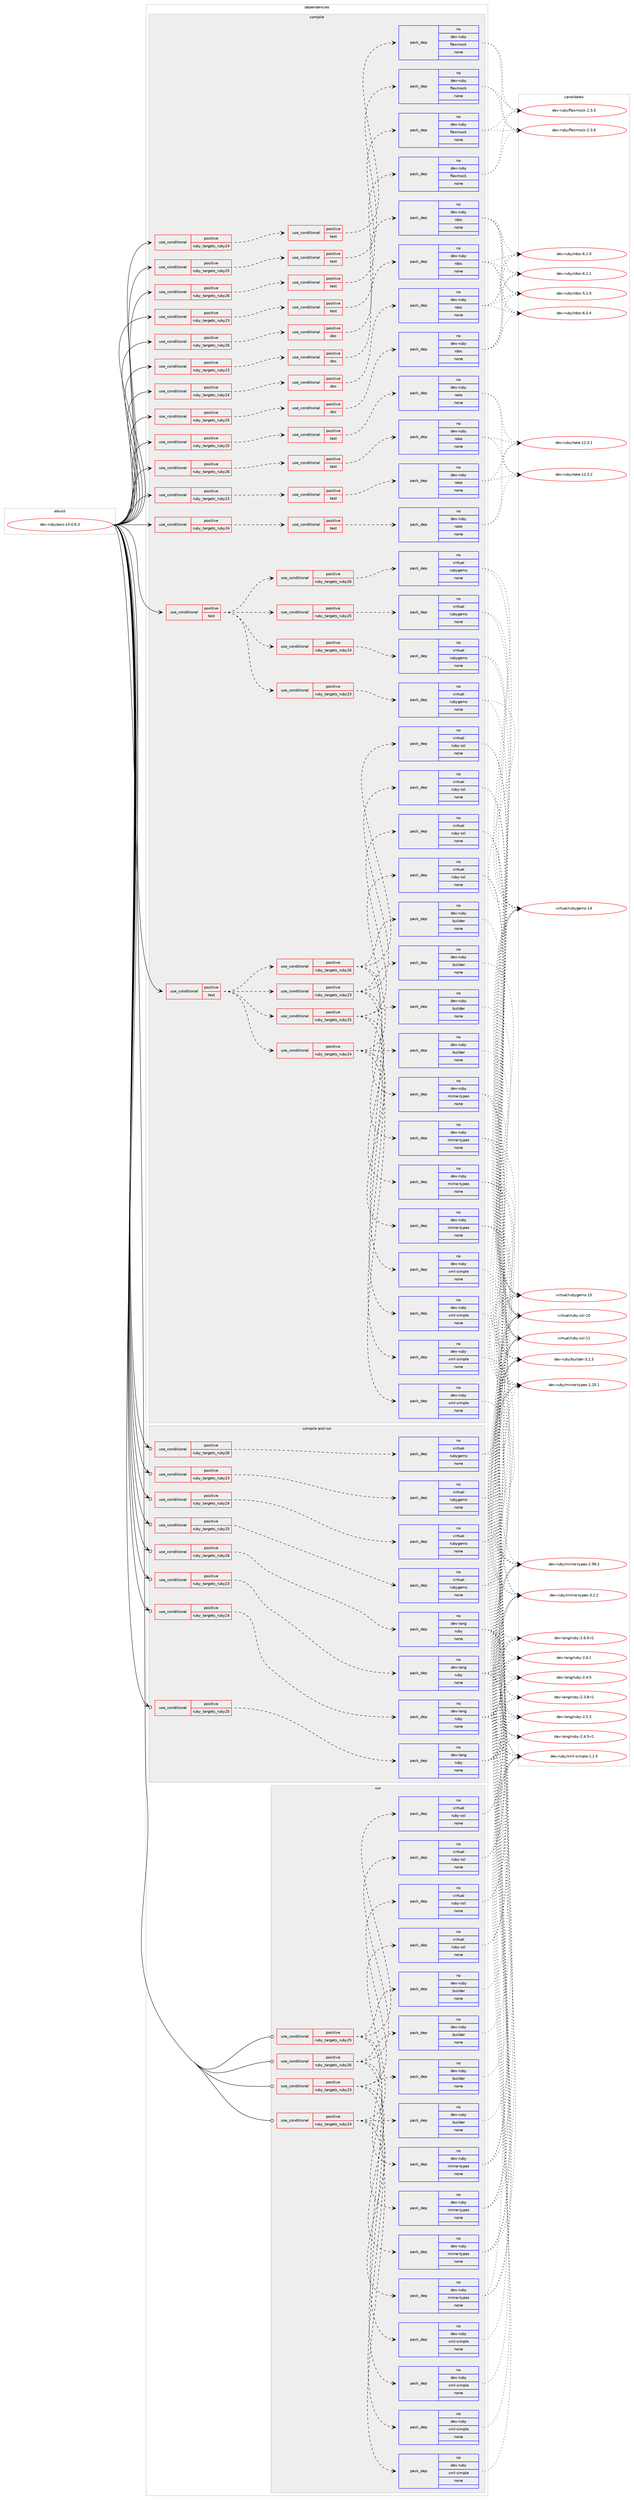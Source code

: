 digraph prolog {

# *************
# Graph options
# *************

newrank=true;
concentrate=true;
compound=true;
graph [rankdir=LR,fontname=Helvetica,fontsize=10,ranksep=1.5];#, ranksep=2.5, nodesep=0.2];
edge  [arrowhead=vee];
node  [fontname=Helvetica,fontsize=10];

# **********
# The ebuild
# **********

subgraph cluster_leftcol {
color=gray;
rank=same;
label=<<i>ebuild</i>>;
id [label="dev-ruby/aws-s3-0.6.3", color=red, width=4, href="../dev-ruby/aws-s3-0.6.3.svg"];
}

# ****************
# The dependencies
# ****************

subgraph cluster_midcol {
color=gray;
label=<<i>dependencies</i>>;
subgraph cluster_compile {
fillcolor="#eeeeee";
style=filled;
label=<<i>compile</i>>;
subgraph cond394166 {
dependency1482504 [label=<<TABLE BORDER="0" CELLBORDER="1" CELLSPACING="0" CELLPADDING="4"><TR><TD ROWSPAN="3" CELLPADDING="10">use_conditional</TD></TR><TR><TD>positive</TD></TR><TR><TD>ruby_targets_ruby23</TD></TR></TABLE>>, shape=none, color=red];
subgraph cond394167 {
dependency1482505 [label=<<TABLE BORDER="0" CELLBORDER="1" CELLSPACING="0" CELLPADDING="4"><TR><TD ROWSPAN="3" CELLPADDING="10">use_conditional</TD></TR><TR><TD>positive</TD></TR><TR><TD>doc</TD></TR></TABLE>>, shape=none, color=red];
subgraph pack1064906 {
dependency1482506 [label=<<TABLE BORDER="0" CELLBORDER="1" CELLSPACING="0" CELLPADDING="4" WIDTH="220"><TR><TD ROWSPAN="6" CELLPADDING="30">pack_dep</TD></TR><TR><TD WIDTH="110">no</TD></TR><TR><TD>dev-ruby</TD></TR><TR><TD>rdoc</TD></TR><TR><TD>none</TD></TR><TR><TD></TD></TR></TABLE>>, shape=none, color=blue];
}
dependency1482505:e -> dependency1482506:w [weight=20,style="dashed",arrowhead="vee"];
}
dependency1482504:e -> dependency1482505:w [weight=20,style="dashed",arrowhead="vee"];
}
id:e -> dependency1482504:w [weight=20,style="solid",arrowhead="vee"];
subgraph cond394168 {
dependency1482507 [label=<<TABLE BORDER="0" CELLBORDER="1" CELLSPACING="0" CELLPADDING="4"><TR><TD ROWSPAN="3" CELLPADDING="10">use_conditional</TD></TR><TR><TD>positive</TD></TR><TR><TD>ruby_targets_ruby23</TD></TR></TABLE>>, shape=none, color=red];
subgraph cond394169 {
dependency1482508 [label=<<TABLE BORDER="0" CELLBORDER="1" CELLSPACING="0" CELLPADDING="4"><TR><TD ROWSPAN="3" CELLPADDING="10">use_conditional</TD></TR><TR><TD>positive</TD></TR><TR><TD>test</TD></TR></TABLE>>, shape=none, color=red];
subgraph pack1064907 {
dependency1482509 [label=<<TABLE BORDER="0" CELLBORDER="1" CELLSPACING="0" CELLPADDING="4" WIDTH="220"><TR><TD ROWSPAN="6" CELLPADDING="30">pack_dep</TD></TR><TR><TD WIDTH="110">no</TD></TR><TR><TD>dev-ruby</TD></TR><TR><TD>flexmock</TD></TR><TR><TD>none</TD></TR><TR><TD></TD></TR></TABLE>>, shape=none, color=blue];
}
dependency1482508:e -> dependency1482509:w [weight=20,style="dashed",arrowhead="vee"];
}
dependency1482507:e -> dependency1482508:w [weight=20,style="dashed",arrowhead="vee"];
}
id:e -> dependency1482507:w [weight=20,style="solid",arrowhead="vee"];
subgraph cond394170 {
dependency1482510 [label=<<TABLE BORDER="0" CELLBORDER="1" CELLSPACING="0" CELLPADDING="4"><TR><TD ROWSPAN="3" CELLPADDING="10">use_conditional</TD></TR><TR><TD>positive</TD></TR><TR><TD>ruby_targets_ruby23</TD></TR></TABLE>>, shape=none, color=red];
subgraph cond394171 {
dependency1482511 [label=<<TABLE BORDER="0" CELLBORDER="1" CELLSPACING="0" CELLPADDING="4"><TR><TD ROWSPAN="3" CELLPADDING="10">use_conditional</TD></TR><TR><TD>positive</TD></TR><TR><TD>test</TD></TR></TABLE>>, shape=none, color=red];
subgraph pack1064908 {
dependency1482512 [label=<<TABLE BORDER="0" CELLBORDER="1" CELLSPACING="0" CELLPADDING="4" WIDTH="220"><TR><TD ROWSPAN="6" CELLPADDING="30">pack_dep</TD></TR><TR><TD WIDTH="110">no</TD></TR><TR><TD>dev-ruby</TD></TR><TR><TD>rake</TD></TR><TR><TD>none</TD></TR><TR><TD></TD></TR></TABLE>>, shape=none, color=blue];
}
dependency1482511:e -> dependency1482512:w [weight=20,style="dashed",arrowhead="vee"];
}
dependency1482510:e -> dependency1482511:w [weight=20,style="dashed",arrowhead="vee"];
}
id:e -> dependency1482510:w [weight=20,style="solid",arrowhead="vee"];
subgraph cond394172 {
dependency1482513 [label=<<TABLE BORDER="0" CELLBORDER="1" CELLSPACING="0" CELLPADDING="4"><TR><TD ROWSPAN="3" CELLPADDING="10">use_conditional</TD></TR><TR><TD>positive</TD></TR><TR><TD>ruby_targets_ruby24</TD></TR></TABLE>>, shape=none, color=red];
subgraph cond394173 {
dependency1482514 [label=<<TABLE BORDER="0" CELLBORDER="1" CELLSPACING="0" CELLPADDING="4"><TR><TD ROWSPAN="3" CELLPADDING="10">use_conditional</TD></TR><TR><TD>positive</TD></TR><TR><TD>doc</TD></TR></TABLE>>, shape=none, color=red];
subgraph pack1064909 {
dependency1482515 [label=<<TABLE BORDER="0" CELLBORDER="1" CELLSPACING="0" CELLPADDING="4" WIDTH="220"><TR><TD ROWSPAN="6" CELLPADDING="30">pack_dep</TD></TR><TR><TD WIDTH="110">no</TD></TR><TR><TD>dev-ruby</TD></TR><TR><TD>rdoc</TD></TR><TR><TD>none</TD></TR><TR><TD></TD></TR></TABLE>>, shape=none, color=blue];
}
dependency1482514:e -> dependency1482515:w [weight=20,style="dashed",arrowhead="vee"];
}
dependency1482513:e -> dependency1482514:w [weight=20,style="dashed",arrowhead="vee"];
}
id:e -> dependency1482513:w [weight=20,style="solid",arrowhead="vee"];
subgraph cond394174 {
dependency1482516 [label=<<TABLE BORDER="0" CELLBORDER="1" CELLSPACING="0" CELLPADDING="4"><TR><TD ROWSPAN="3" CELLPADDING="10">use_conditional</TD></TR><TR><TD>positive</TD></TR><TR><TD>ruby_targets_ruby24</TD></TR></TABLE>>, shape=none, color=red];
subgraph cond394175 {
dependency1482517 [label=<<TABLE BORDER="0" CELLBORDER="1" CELLSPACING="0" CELLPADDING="4"><TR><TD ROWSPAN="3" CELLPADDING="10">use_conditional</TD></TR><TR><TD>positive</TD></TR><TR><TD>test</TD></TR></TABLE>>, shape=none, color=red];
subgraph pack1064910 {
dependency1482518 [label=<<TABLE BORDER="0" CELLBORDER="1" CELLSPACING="0" CELLPADDING="4" WIDTH="220"><TR><TD ROWSPAN="6" CELLPADDING="30">pack_dep</TD></TR><TR><TD WIDTH="110">no</TD></TR><TR><TD>dev-ruby</TD></TR><TR><TD>flexmock</TD></TR><TR><TD>none</TD></TR><TR><TD></TD></TR></TABLE>>, shape=none, color=blue];
}
dependency1482517:e -> dependency1482518:w [weight=20,style="dashed",arrowhead="vee"];
}
dependency1482516:e -> dependency1482517:w [weight=20,style="dashed",arrowhead="vee"];
}
id:e -> dependency1482516:w [weight=20,style="solid",arrowhead="vee"];
subgraph cond394176 {
dependency1482519 [label=<<TABLE BORDER="0" CELLBORDER="1" CELLSPACING="0" CELLPADDING="4"><TR><TD ROWSPAN="3" CELLPADDING="10">use_conditional</TD></TR><TR><TD>positive</TD></TR><TR><TD>ruby_targets_ruby24</TD></TR></TABLE>>, shape=none, color=red];
subgraph cond394177 {
dependency1482520 [label=<<TABLE BORDER="0" CELLBORDER="1" CELLSPACING="0" CELLPADDING="4"><TR><TD ROWSPAN="3" CELLPADDING="10">use_conditional</TD></TR><TR><TD>positive</TD></TR><TR><TD>test</TD></TR></TABLE>>, shape=none, color=red];
subgraph pack1064911 {
dependency1482521 [label=<<TABLE BORDER="0" CELLBORDER="1" CELLSPACING="0" CELLPADDING="4" WIDTH="220"><TR><TD ROWSPAN="6" CELLPADDING="30">pack_dep</TD></TR><TR><TD WIDTH="110">no</TD></TR><TR><TD>dev-ruby</TD></TR><TR><TD>rake</TD></TR><TR><TD>none</TD></TR><TR><TD></TD></TR></TABLE>>, shape=none, color=blue];
}
dependency1482520:e -> dependency1482521:w [weight=20,style="dashed",arrowhead="vee"];
}
dependency1482519:e -> dependency1482520:w [weight=20,style="dashed",arrowhead="vee"];
}
id:e -> dependency1482519:w [weight=20,style="solid",arrowhead="vee"];
subgraph cond394178 {
dependency1482522 [label=<<TABLE BORDER="0" CELLBORDER="1" CELLSPACING="0" CELLPADDING="4"><TR><TD ROWSPAN="3" CELLPADDING="10">use_conditional</TD></TR><TR><TD>positive</TD></TR><TR><TD>ruby_targets_ruby25</TD></TR></TABLE>>, shape=none, color=red];
subgraph cond394179 {
dependency1482523 [label=<<TABLE BORDER="0" CELLBORDER="1" CELLSPACING="0" CELLPADDING="4"><TR><TD ROWSPAN="3" CELLPADDING="10">use_conditional</TD></TR><TR><TD>positive</TD></TR><TR><TD>doc</TD></TR></TABLE>>, shape=none, color=red];
subgraph pack1064912 {
dependency1482524 [label=<<TABLE BORDER="0" CELLBORDER="1" CELLSPACING="0" CELLPADDING="4" WIDTH="220"><TR><TD ROWSPAN="6" CELLPADDING="30">pack_dep</TD></TR><TR><TD WIDTH="110">no</TD></TR><TR><TD>dev-ruby</TD></TR><TR><TD>rdoc</TD></TR><TR><TD>none</TD></TR><TR><TD></TD></TR></TABLE>>, shape=none, color=blue];
}
dependency1482523:e -> dependency1482524:w [weight=20,style="dashed",arrowhead="vee"];
}
dependency1482522:e -> dependency1482523:w [weight=20,style="dashed",arrowhead="vee"];
}
id:e -> dependency1482522:w [weight=20,style="solid",arrowhead="vee"];
subgraph cond394180 {
dependency1482525 [label=<<TABLE BORDER="0" CELLBORDER="1" CELLSPACING="0" CELLPADDING="4"><TR><TD ROWSPAN="3" CELLPADDING="10">use_conditional</TD></TR><TR><TD>positive</TD></TR><TR><TD>ruby_targets_ruby25</TD></TR></TABLE>>, shape=none, color=red];
subgraph cond394181 {
dependency1482526 [label=<<TABLE BORDER="0" CELLBORDER="1" CELLSPACING="0" CELLPADDING="4"><TR><TD ROWSPAN="3" CELLPADDING="10">use_conditional</TD></TR><TR><TD>positive</TD></TR><TR><TD>test</TD></TR></TABLE>>, shape=none, color=red];
subgraph pack1064913 {
dependency1482527 [label=<<TABLE BORDER="0" CELLBORDER="1" CELLSPACING="0" CELLPADDING="4" WIDTH="220"><TR><TD ROWSPAN="6" CELLPADDING="30">pack_dep</TD></TR><TR><TD WIDTH="110">no</TD></TR><TR><TD>dev-ruby</TD></TR><TR><TD>flexmock</TD></TR><TR><TD>none</TD></TR><TR><TD></TD></TR></TABLE>>, shape=none, color=blue];
}
dependency1482526:e -> dependency1482527:w [weight=20,style="dashed",arrowhead="vee"];
}
dependency1482525:e -> dependency1482526:w [weight=20,style="dashed",arrowhead="vee"];
}
id:e -> dependency1482525:w [weight=20,style="solid",arrowhead="vee"];
subgraph cond394182 {
dependency1482528 [label=<<TABLE BORDER="0" CELLBORDER="1" CELLSPACING="0" CELLPADDING="4"><TR><TD ROWSPAN="3" CELLPADDING="10">use_conditional</TD></TR><TR><TD>positive</TD></TR><TR><TD>ruby_targets_ruby25</TD></TR></TABLE>>, shape=none, color=red];
subgraph cond394183 {
dependency1482529 [label=<<TABLE BORDER="0" CELLBORDER="1" CELLSPACING="0" CELLPADDING="4"><TR><TD ROWSPAN="3" CELLPADDING="10">use_conditional</TD></TR><TR><TD>positive</TD></TR><TR><TD>test</TD></TR></TABLE>>, shape=none, color=red];
subgraph pack1064914 {
dependency1482530 [label=<<TABLE BORDER="0" CELLBORDER="1" CELLSPACING="0" CELLPADDING="4" WIDTH="220"><TR><TD ROWSPAN="6" CELLPADDING="30">pack_dep</TD></TR><TR><TD WIDTH="110">no</TD></TR><TR><TD>dev-ruby</TD></TR><TR><TD>rake</TD></TR><TR><TD>none</TD></TR><TR><TD></TD></TR></TABLE>>, shape=none, color=blue];
}
dependency1482529:e -> dependency1482530:w [weight=20,style="dashed",arrowhead="vee"];
}
dependency1482528:e -> dependency1482529:w [weight=20,style="dashed",arrowhead="vee"];
}
id:e -> dependency1482528:w [weight=20,style="solid",arrowhead="vee"];
subgraph cond394184 {
dependency1482531 [label=<<TABLE BORDER="0" CELLBORDER="1" CELLSPACING="0" CELLPADDING="4"><TR><TD ROWSPAN="3" CELLPADDING="10">use_conditional</TD></TR><TR><TD>positive</TD></TR><TR><TD>ruby_targets_ruby26</TD></TR></TABLE>>, shape=none, color=red];
subgraph cond394185 {
dependency1482532 [label=<<TABLE BORDER="0" CELLBORDER="1" CELLSPACING="0" CELLPADDING="4"><TR><TD ROWSPAN="3" CELLPADDING="10">use_conditional</TD></TR><TR><TD>positive</TD></TR><TR><TD>doc</TD></TR></TABLE>>, shape=none, color=red];
subgraph pack1064915 {
dependency1482533 [label=<<TABLE BORDER="0" CELLBORDER="1" CELLSPACING="0" CELLPADDING="4" WIDTH="220"><TR><TD ROWSPAN="6" CELLPADDING="30">pack_dep</TD></TR><TR><TD WIDTH="110">no</TD></TR><TR><TD>dev-ruby</TD></TR><TR><TD>rdoc</TD></TR><TR><TD>none</TD></TR><TR><TD></TD></TR></TABLE>>, shape=none, color=blue];
}
dependency1482532:e -> dependency1482533:w [weight=20,style="dashed",arrowhead="vee"];
}
dependency1482531:e -> dependency1482532:w [weight=20,style="dashed",arrowhead="vee"];
}
id:e -> dependency1482531:w [weight=20,style="solid",arrowhead="vee"];
subgraph cond394186 {
dependency1482534 [label=<<TABLE BORDER="0" CELLBORDER="1" CELLSPACING="0" CELLPADDING="4"><TR><TD ROWSPAN="3" CELLPADDING="10">use_conditional</TD></TR><TR><TD>positive</TD></TR><TR><TD>ruby_targets_ruby26</TD></TR></TABLE>>, shape=none, color=red];
subgraph cond394187 {
dependency1482535 [label=<<TABLE BORDER="0" CELLBORDER="1" CELLSPACING="0" CELLPADDING="4"><TR><TD ROWSPAN="3" CELLPADDING="10">use_conditional</TD></TR><TR><TD>positive</TD></TR><TR><TD>test</TD></TR></TABLE>>, shape=none, color=red];
subgraph pack1064916 {
dependency1482536 [label=<<TABLE BORDER="0" CELLBORDER="1" CELLSPACING="0" CELLPADDING="4" WIDTH="220"><TR><TD ROWSPAN="6" CELLPADDING="30">pack_dep</TD></TR><TR><TD WIDTH="110">no</TD></TR><TR><TD>dev-ruby</TD></TR><TR><TD>flexmock</TD></TR><TR><TD>none</TD></TR><TR><TD></TD></TR></TABLE>>, shape=none, color=blue];
}
dependency1482535:e -> dependency1482536:w [weight=20,style="dashed",arrowhead="vee"];
}
dependency1482534:e -> dependency1482535:w [weight=20,style="dashed",arrowhead="vee"];
}
id:e -> dependency1482534:w [weight=20,style="solid",arrowhead="vee"];
subgraph cond394188 {
dependency1482537 [label=<<TABLE BORDER="0" CELLBORDER="1" CELLSPACING="0" CELLPADDING="4"><TR><TD ROWSPAN="3" CELLPADDING="10">use_conditional</TD></TR><TR><TD>positive</TD></TR><TR><TD>ruby_targets_ruby26</TD></TR></TABLE>>, shape=none, color=red];
subgraph cond394189 {
dependency1482538 [label=<<TABLE BORDER="0" CELLBORDER="1" CELLSPACING="0" CELLPADDING="4"><TR><TD ROWSPAN="3" CELLPADDING="10">use_conditional</TD></TR><TR><TD>positive</TD></TR><TR><TD>test</TD></TR></TABLE>>, shape=none, color=red];
subgraph pack1064917 {
dependency1482539 [label=<<TABLE BORDER="0" CELLBORDER="1" CELLSPACING="0" CELLPADDING="4" WIDTH="220"><TR><TD ROWSPAN="6" CELLPADDING="30">pack_dep</TD></TR><TR><TD WIDTH="110">no</TD></TR><TR><TD>dev-ruby</TD></TR><TR><TD>rake</TD></TR><TR><TD>none</TD></TR><TR><TD></TD></TR></TABLE>>, shape=none, color=blue];
}
dependency1482538:e -> dependency1482539:w [weight=20,style="dashed",arrowhead="vee"];
}
dependency1482537:e -> dependency1482538:w [weight=20,style="dashed",arrowhead="vee"];
}
id:e -> dependency1482537:w [weight=20,style="solid",arrowhead="vee"];
subgraph cond394190 {
dependency1482540 [label=<<TABLE BORDER="0" CELLBORDER="1" CELLSPACING="0" CELLPADDING="4"><TR><TD ROWSPAN="3" CELLPADDING="10">use_conditional</TD></TR><TR><TD>positive</TD></TR><TR><TD>test</TD></TR></TABLE>>, shape=none, color=red];
subgraph cond394191 {
dependency1482541 [label=<<TABLE BORDER="0" CELLBORDER="1" CELLSPACING="0" CELLPADDING="4"><TR><TD ROWSPAN="3" CELLPADDING="10">use_conditional</TD></TR><TR><TD>positive</TD></TR><TR><TD>ruby_targets_ruby23</TD></TR></TABLE>>, shape=none, color=red];
subgraph pack1064918 {
dependency1482542 [label=<<TABLE BORDER="0" CELLBORDER="1" CELLSPACING="0" CELLPADDING="4" WIDTH="220"><TR><TD ROWSPAN="6" CELLPADDING="30">pack_dep</TD></TR><TR><TD WIDTH="110">no</TD></TR><TR><TD>dev-ruby</TD></TR><TR><TD>xml-simple</TD></TR><TR><TD>none</TD></TR><TR><TD></TD></TR></TABLE>>, shape=none, color=blue];
}
dependency1482541:e -> dependency1482542:w [weight=20,style="dashed",arrowhead="vee"];
subgraph pack1064919 {
dependency1482543 [label=<<TABLE BORDER="0" CELLBORDER="1" CELLSPACING="0" CELLPADDING="4" WIDTH="220"><TR><TD ROWSPAN="6" CELLPADDING="30">pack_dep</TD></TR><TR><TD WIDTH="110">no</TD></TR><TR><TD>dev-ruby</TD></TR><TR><TD>builder</TD></TR><TR><TD>none</TD></TR><TR><TD></TD></TR></TABLE>>, shape=none, color=blue];
}
dependency1482541:e -> dependency1482543:w [weight=20,style="dashed",arrowhead="vee"];
subgraph pack1064920 {
dependency1482544 [label=<<TABLE BORDER="0" CELLBORDER="1" CELLSPACING="0" CELLPADDING="4" WIDTH="220"><TR><TD ROWSPAN="6" CELLPADDING="30">pack_dep</TD></TR><TR><TD WIDTH="110">no</TD></TR><TR><TD>dev-ruby</TD></TR><TR><TD>mime-types</TD></TR><TR><TD>none</TD></TR><TR><TD></TD></TR></TABLE>>, shape=none, color=blue];
}
dependency1482541:e -> dependency1482544:w [weight=20,style="dashed",arrowhead="vee"];
subgraph pack1064921 {
dependency1482545 [label=<<TABLE BORDER="0" CELLBORDER="1" CELLSPACING="0" CELLPADDING="4" WIDTH="220"><TR><TD ROWSPAN="6" CELLPADDING="30">pack_dep</TD></TR><TR><TD WIDTH="110">no</TD></TR><TR><TD>virtual</TD></TR><TR><TD>ruby-ssl</TD></TR><TR><TD>none</TD></TR><TR><TD></TD></TR></TABLE>>, shape=none, color=blue];
}
dependency1482541:e -> dependency1482545:w [weight=20,style="dashed",arrowhead="vee"];
}
dependency1482540:e -> dependency1482541:w [weight=20,style="dashed",arrowhead="vee"];
subgraph cond394192 {
dependency1482546 [label=<<TABLE BORDER="0" CELLBORDER="1" CELLSPACING="0" CELLPADDING="4"><TR><TD ROWSPAN="3" CELLPADDING="10">use_conditional</TD></TR><TR><TD>positive</TD></TR><TR><TD>ruby_targets_ruby24</TD></TR></TABLE>>, shape=none, color=red];
subgraph pack1064922 {
dependency1482547 [label=<<TABLE BORDER="0" CELLBORDER="1" CELLSPACING="0" CELLPADDING="4" WIDTH="220"><TR><TD ROWSPAN="6" CELLPADDING="30">pack_dep</TD></TR><TR><TD WIDTH="110">no</TD></TR><TR><TD>dev-ruby</TD></TR><TR><TD>xml-simple</TD></TR><TR><TD>none</TD></TR><TR><TD></TD></TR></TABLE>>, shape=none, color=blue];
}
dependency1482546:e -> dependency1482547:w [weight=20,style="dashed",arrowhead="vee"];
subgraph pack1064923 {
dependency1482548 [label=<<TABLE BORDER="0" CELLBORDER="1" CELLSPACING="0" CELLPADDING="4" WIDTH="220"><TR><TD ROWSPAN="6" CELLPADDING="30">pack_dep</TD></TR><TR><TD WIDTH="110">no</TD></TR><TR><TD>dev-ruby</TD></TR><TR><TD>builder</TD></TR><TR><TD>none</TD></TR><TR><TD></TD></TR></TABLE>>, shape=none, color=blue];
}
dependency1482546:e -> dependency1482548:w [weight=20,style="dashed",arrowhead="vee"];
subgraph pack1064924 {
dependency1482549 [label=<<TABLE BORDER="0" CELLBORDER="1" CELLSPACING="0" CELLPADDING="4" WIDTH="220"><TR><TD ROWSPAN="6" CELLPADDING="30">pack_dep</TD></TR><TR><TD WIDTH="110">no</TD></TR><TR><TD>dev-ruby</TD></TR><TR><TD>mime-types</TD></TR><TR><TD>none</TD></TR><TR><TD></TD></TR></TABLE>>, shape=none, color=blue];
}
dependency1482546:e -> dependency1482549:w [weight=20,style="dashed",arrowhead="vee"];
subgraph pack1064925 {
dependency1482550 [label=<<TABLE BORDER="0" CELLBORDER="1" CELLSPACING="0" CELLPADDING="4" WIDTH="220"><TR><TD ROWSPAN="6" CELLPADDING="30">pack_dep</TD></TR><TR><TD WIDTH="110">no</TD></TR><TR><TD>virtual</TD></TR><TR><TD>ruby-ssl</TD></TR><TR><TD>none</TD></TR><TR><TD></TD></TR></TABLE>>, shape=none, color=blue];
}
dependency1482546:e -> dependency1482550:w [weight=20,style="dashed",arrowhead="vee"];
}
dependency1482540:e -> dependency1482546:w [weight=20,style="dashed",arrowhead="vee"];
subgraph cond394193 {
dependency1482551 [label=<<TABLE BORDER="0" CELLBORDER="1" CELLSPACING="0" CELLPADDING="4"><TR><TD ROWSPAN="3" CELLPADDING="10">use_conditional</TD></TR><TR><TD>positive</TD></TR><TR><TD>ruby_targets_ruby25</TD></TR></TABLE>>, shape=none, color=red];
subgraph pack1064926 {
dependency1482552 [label=<<TABLE BORDER="0" CELLBORDER="1" CELLSPACING="0" CELLPADDING="4" WIDTH="220"><TR><TD ROWSPAN="6" CELLPADDING="30">pack_dep</TD></TR><TR><TD WIDTH="110">no</TD></TR><TR><TD>dev-ruby</TD></TR><TR><TD>xml-simple</TD></TR><TR><TD>none</TD></TR><TR><TD></TD></TR></TABLE>>, shape=none, color=blue];
}
dependency1482551:e -> dependency1482552:w [weight=20,style="dashed",arrowhead="vee"];
subgraph pack1064927 {
dependency1482553 [label=<<TABLE BORDER="0" CELLBORDER="1" CELLSPACING="0" CELLPADDING="4" WIDTH="220"><TR><TD ROWSPAN="6" CELLPADDING="30">pack_dep</TD></TR><TR><TD WIDTH="110">no</TD></TR><TR><TD>dev-ruby</TD></TR><TR><TD>builder</TD></TR><TR><TD>none</TD></TR><TR><TD></TD></TR></TABLE>>, shape=none, color=blue];
}
dependency1482551:e -> dependency1482553:w [weight=20,style="dashed",arrowhead="vee"];
subgraph pack1064928 {
dependency1482554 [label=<<TABLE BORDER="0" CELLBORDER="1" CELLSPACING="0" CELLPADDING="4" WIDTH="220"><TR><TD ROWSPAN="6" CELLPADDING="30">pack_dep</TD></TR><TR><TD WIDTH="110">no</TD></TR><TR><TD>dev-ruby</TD></TR><TR><TD>mime-types</TD></TR><TR><TD>none</TD></TR><TR><TD></TD></TR></TABLE>>, shape=none, color=blue];
}
dependency1482551:e -> dependency1482554:w [weight=20,style="dashed",arrowhead="vee"];
subgraph pack1064929 {
dependency1482555 [label=<<TABLE BORDER="0" CELLBORDER="1" CELLSPACING="0" CELLPADDING="4" WIDTH="220"><TR><TD ROWSPAN="6" CELLPADDING="30">pack_dep</TD></TR><TR><TD WIDTH="110">no</TD></TR><TR><TD>virtual</TD></TR><TR><TD>ruby-ssl</TD></TR><TR><TD>none</TD></TR><TR><TD></TD></TR></TABLE>>, shape=none, color=blue];
}
dependency1482551:e -> dependency1482555:w [weight=20,style="dashed",arrowhead="vee"];
}
dependency1482540:e -> dependency1482551:w [weight=20,style="dashed",arrowhead="vee"];
subgraph cond394194 {
dependency1482556 [label=<<TABLE BORDER="0" CELLBORDER="1" CELLSPACING="0" CELLPADDING="4"><TR><TD ROWSPAN="3" CELLPADDING="10">use_conditional</TD></TR><TR><TD>positive</TD></TR><TR><TD>ruby_targets_ruby26</TD></TR></TABLE>>, shape=none, color=red];
subgraph pack1064930 {
dependency1482557 [label=<<TABLE BORDER="0" CELLBORDER="1" CELLSPACING="0" CELLPADDING="4" WIDTH="220"><TR><TD ROWSPAN="6" CELLPADDING="30">pack_dep</TD></TR><TR><TD WIDTH="110">no</TD></TR><TR><TD>dev-ruby</TD></TR><TR><TD>xml-simple</TD></TR><TR><TD>none</TD></TR><TR><TD></TD></TR></TABLE>>, shape=none, color=blue];
}
dependency1482556:e -> dependency1482557:w [weight=20,style="dashed",arrowhead="vee"];
subgraph pack1064931 {
dependency1482558 [label=<<TABLE BORDER="0" CELLBORDER="1" CELLSPACING="0" CELLPADDING="4" WIDTH="220"><TR><TD ROWSPAN="6" CELLPADDING="30">pack_dep</TD></TR><TR><TD WIDTH="110">no</TD></TR><TR><TD>dev-ruby</TD></TR><TR><TD>builder</TD></TR><TR><TD>none</TD></TR><TR><TD></TD></TR></TABLE>>, shape=none, color=blue];
}
dependency1482556:e -> dependency1482558:w [weight=20,style="dashed",arrowhead="vee"];
subgraph pack1064932 {
dependency1482559 [label=<<TABLE BORDER="0" CELLBORDER="1" CELLSPACING="0" CELLPADDING="4" WIDTH="220"><TR><TD ROWSPAN="6" CELLPADDING="30">pack_dep</TD></TR><TR><TD WIDTH="110">no</TD></TR><TR><TD>dev-ruby</TD></TR><TR><TD>mime-types</TD></TR><TR><TD>none</TD></TR><TR><TD></TD></TR></TABLE>>, shape=none, color=blue];
}
dependency1482556:e -> dependency1482559:w [weight=20,style="dashed",arrowhead="vee"];
subgraph pack1064933 {
dependency1482560 [label=<<TABLE BORDER="0" CELLBORDER="1" CELLSPACING="0" CELLPADDING="4" WIDTH="220"><TR><TD ROWSPAN="6" CELLPADDING="30">pack_dep</TD></TR><TR><TD WIDTH="110">no</TD></TR><TR><TD>virtual</TD></TR><TR><TD>ruby-ssl</TD></TR><TR><TD>none</TD></TR><TR><TD></TD></TR></TABLE>>, shape=none, color=blue];
}
dependency1482556:e -> dependency1482560:w [weight=20,style="dashed",arrowhead="vee"];
}
dependency1482540:e -> dependency1482556:w [weight=20,style="dashed",arrowhead="vee"];
}
id:e -> dependency1482540:w [weight=20,style="solid",arrowhead="vee"];
subgraph cond394195 {
dependency1482561 [label=<<TABLE BORDER="0" CELLBORDER="1" CELLSPACING="0" CELLPADDING="4"><TR><TD ROWSPAN="3" CELLPADDING="10">use_conditional</TD></TR><TR><TD>positive</TD></TR><TR><TD>test</TD></TR></TABLE>>, shape=none, color=red];
subgraph cond394196 {
dependency1482562 [label=<<TABLE BORDER="0" CELLBORDER="1" CELLSPACING="0" CELLPADDING="4"><TR><TD ROWSPAN="3" CELLPADDING="10">use_conditional</TD></TR><TR><TD>positive</TD></TR><TR><TD>ruby_targets_ruby23</TD></TR></TABLE>>, shape=none, color=red];
subgraph pack1064934 {
dependency1482563 [label=<<TABLE BORDER="0" CELLBORDER="1" CELLSPACING="0" CELLPADDING="4" WIDTH="220"><TR><TD ROWSPAN="6" CELLPADDING="30">pack_dep</TD></TR><TR><TD WIDTH="110">no</TD></TR><TR><TD>virtual</TD></TR><TR><TD>rubygems</TD></TR><TR><TD>none</TD></TR><TR><TD></TD></TR></TABLE>>, shape=none, color=blue];
}
dependency1482562:e -> dependency1482563:w [weight=20,style="dashed",arrowhead="vee"];
}
dependency1482561:e -> dependency1482562:w [weight=20,style="dashed",arrowhead="vee"];
subgraph cond394197 {
dependency1482564 [label=<<TABLE BORDER="0" CELLBORDER="1" CELLSPACING="0" CELLPADDING="4"><TR><TD ROWSPAN="3" CELLPADDING="10">use_conditional</TD></TR><TR><TD>positive</TD></TR><TR><TD>ruby_targets_ruby24</TD></TR></TABLE>>, shape=none, color=red];
subgraph pack1064935 {
dependency1482565 [label=<<TABLE BORDER="0" CELLBORDER="1" CELLSPACING="0" CELLPADDING="4" WIDTH="220"><TR><TD ROWSPAN="6" CELLPADDING="30">pack_dep</TD></TR><TR><TD WIDTH="110">no</TD></TR><TR><TD>virtual</TD></TR><TR><TD>rubygems</TD></TR><TR><TD>none</TD></TR><TR><TD></TD></TR></TABLE>>, shape=none, color=blue];
}
dependency1482564:e -> dependency1482565:w [weight=20,style="dashed",arrowhead="vee"];
}
dependency1482561:e -> dependency1482564:w [weight=20,style="dashed",arrowhead="vee"];
subgraph cond394198 {
dependency1482566 [label=<<TABLE BORDER="0" CELLBORDER="1" CELLSPACING="0" CELLPADDING="4"><TR><TD ROWSPAN="3" CELLPADDING="10">use_conditional</TD></TR><TR><TD>positive</TD></TR><TR><TD>ruby_targets_ruby25</TD></TR></TABLE>>, shape=none, color=red];
subgraph pack1064936 {
dependency1482567 [label=<<TABLE BORDER="0" CELLBORDER="1" CELLSPACING="0" CELLPADDING="4" WIDTH="220"><TR><TD ROWSPAN="6" CELLPADDING="30">pack_dep</TD></TR><TR><TD WIDTH="110">no</TD></TR><TR><TD>virtual</TD></TR><TR><TD>rubygems</TD></TR><TR><TD>none</TD></TR><TR><TD></TD></TR></TABLE>>, shape=none, color=blue];
}
dependency1482566:e -> dependency1482567:w [weight=20,style="dashed",arrowhead="vee"];
}
dependency1482561:e -> dependency1482566:w [weight=20,style="dashed",arrowhead="vee"];
subgraph cond394199 {
dependency1482568 [label=<<TABLE BORDER="0" CELLBORDER="1" CELLSPACING="0" CELLPADDING="4"><TR><TD ROWSPAN="3" CELLPADDING="10">use_conditional</TD></TR><TR><TD>positive</TD></TR><TR><TD>ruby_targets_ruby26</TD></TR></TABLE>>, shape=none, color=red];
subgraph pack1064937 {
dependency1482569 [label=<<TABLE BORDER="0" CELLBORDER="1" CELLSPACING="0" CELLPADDING="4" WIDTH="220"><TR><TD ROWSPAN="6" CELLPADDING="30">pack_dep</TD></TR><TR><TD WIDTH="110">no</TD></TR><TR><TD>virtual</TD></TR><TR><TD>rubygems</TD></TR><TR><TD>none</TD></TR><TR><TD></TD></TR></TABLE>>, shape=none, color=blue];
}
dependency1482568:e -> dependency1482569:w [weight=20,style="dashed",arrowhead="vee"];
}
dependency1482561:e -> dependency1482568:w [weight=20,style="dashed",arrowhead="vee"];
}
id:e -> dependency1482561:w [weight=20,style="solid",arrowhead="vee"];
}
subgraph cluster_compileandrun {
fillcolor="#eeeeee";
style=filled;
label=<<i>compile and run</i>>;
subgraph cond394200 {
dependency1482570 [label=<<TABLE BORDER="0" CELLBORDER="1" CELLSPACING="0" CELLPADDING="4"><TR><TD ROWSPAN="3" CELLPADDING="10">use_conditional</TD></TR><TR><TD>positive</TD></TR><TR><TD>ruby_targets_ruby23</TD></TR></TABLE>>, shape=none, color=red];
subgraph pack1064938 {
dependency1482571 [label=<<TABLE BORDER="0" CELLBORDER="1" CELLSPACING="0" CELLPADDING="4" WIDTH="220"><TR><TD ROWSPAN="6" CELLPADDING="30">pack_dep</TD></TR><TR><TD WIDTH="110">no</TD></TR><TR><TD>dev-lang</TD></TR><TR><TD>ruby</TD></TR><TR><TD>none</TD></TR><TR><TD></TD></TR></TABLE>>, shape=none, color=blue];
}
dependency1482570:e -> dependency1482571:w [weight=20,style="dashed",arrowhead="vee"];
}
id:e -> dependency1482570:w [weight=20,style="solid",arrowhead="odotvee"];
subgraph cond394201 {
dependency1482572 [label=<<TABLE BORDER="0" CELLBORDER="1" CELLSPACING="0" CELLPADDING="4"><TR><TD ROWSPAN="3" CELLPADDING="10">use_conditional</TD></TR><TR><TD>positive</TD></TR><TR><TD>ruby_targets_ruby23</TD></TR></TABLE>>, shape=none, color=red];
subgraph pack1064939 {
dependency1482573 [label=<<TABLE BORDER="0" CELLBORDER="1" CELLSPACING="0" CELLPADDING="4" WIDTH="220"><TR><TD ROWSPAN="6" CELLPADDING="30">pack_dep</TD></TR><TR><TD WIDTH="110">no</TD></TR><TR><TD>virtual</TD></TR><TR><TD>rubygems</TD></TR><TR><TD>none</TD></TR><TR><TD></TD></TR></TABLE>>, shape=none, color=blue];
}
dependency1482572:e -> dependency1482573:w [weight=20,style="dashed",arrowhead="vee"];
}
id:e -> dependency1482572:w [weight=20,style="solid",arrowhead="odotvee"];
subgraph cond394202 {
dependency1482574 [label=<<TABLE BORDER="0" CELLBORDER="1" CELLSPACING="0" CELLPADDING="4"><TR><TD ROWSPAN="3" CELLPADDING="10">use_conditional</TD></TR><TR><TD>positive</TD></TR><TR><TD>ruby_targets_ruby24</TD></TR></TABLE>>, shape=none, color=red];
subgraph pack1064940 {
dependency1482575 [label=<<TABLE BORDER="0" CELLBORDER="1" CELLSPACING="0" CELLPADDING="4" WIDTH="220"><TR><TD ROWSPAN="6" CELLPADDING="30">pack_dep</TD></TR><TR><TD WIDTH="110">no</TD></TR><TR><TD>dev-lang</TD></TR><TR><TD>ruby</TD></TR><TR><TD>none</TD></TR><TR><TD></TD></TR></TABLE>>, shape=none, color=blue];
}
dependency1482574:e -> dependency1482575:w [weight=20,style="dashed",arrowhead="vee"];
}
id:e -> dependency1482574:w [weight=20,style="solid",arrowhead="odotvee"];
subgraph cond394203 {
dependency1482576 [label=<<TABLE BORDER="0" CELLBORDER="1" CELLSPACING="0" CELLPADDING="4"><TR><TD ROWSPAN="3" CELLPADDING="10">use_conditional</TD></TR><TR><TD>positive</TD></TR><TR><TD>ruby_targets_ruby24</TD></TR></TABLE>>, shape=none, color=red];
subgraph pack1064941 {
dependency1482577 [label=<<TABLE BORDER="0" CELLBORDER="1" CELLSPACING="0" CELLPADDING="4" WIDTH="220"><TR><TD ROWSPAN="6" CELLPADDING="30">pack_dep</TD></TR><TR><TD WIDTH="110">no</TD></TR><TR><TD>virtual</TD></TR><TR><TD>rubygems</TD></TR><TR><TD>none</TD></TR><TR><TD></TD></TR></TABLE>>, shape=none, color=blue];
}
dependency1482576:e -> dependency1482577:w [weight=20,style="dashed",arrowhead="vee"];
}
id:e -> dependency1482576:w [weight=20,style="solid",arrowhead="odotvee"];
subgraph cond394204 {
dependency1482578 [label=<<TABLE BORDER="0" CELLBORDER="1" CELLSPACING="0" CELLPADDING="4"><TR><TD ROWSPAN="3" CELLPADDING="10">use_conditional</TD></TR><TR><TD>positive</TD></TR><TR><TD>ruby_targets_ruby25</TD></TR></TABLE>>, shape=none, color=red];
subgraph pack1064942 {
dependency1482579 [label=<<TABLE BORDER="0" CELLBORDER="1" CELLSPACING="0" CELLPADDING="4" WIDTH="220"><TR><TD ROWSPAN="6" CELLPADDING="30">pack_dep</TD></TR><TR><TD WIDTH="110">no</TD></TR><TR><TD>dev-lang</TD></TR><TR><TD>ruby</TD></TR><TR><TD>none</TD></TR><TR><TD></TD></TR></TABLE>>, shape=none, color=blue];
}
dependency1482578:e -> dependency1482579:w [weight=20,style="dashed",arrowhead="vee"];
}
id:e -> dependency1482578:w [weight=20,style="solid",arrowhead="odotvee"];
subgraph cond394205 {
dependency1482580 [label=<<TABLE BORDER="0" CELLBORDER="1" CELLSPACING="0" CELLPADDING="4"><TR><TD ROWSPAN="3" CELLPADDING="10">use_conditional</TD></TR><TR><TD>positive</TD></TR><TR><TD>ruby_targets_ruby25</TD></TR></TABLE>>, shape=none, color=red];
subgraph pack1064943 {
dependency1482581 [label=<<TABLE BORDER="0" CELLBORDER="1" CELLSPACING="0" CELLPADDING="4" WIDTH="220"><TR><TD ROWSPAN="6" CELLPADDING="30">pack_dep</TD></TR><TR><TD WIDTH="110">no</TD></TR><TR><TD>virtual</TD></TR><TR><TD>rubygems</TD></TR><TR><TD>none</TD></TR><TR><TD></TD></TR></TABLE>>, shape=none, color=blue];
}
dependency1482580:e -> dependency1482581:w [weight=20,style="dashed",arrowhead="vee"];
}
id:e -> dependency1482580:w [weight=20,style="solid",arrowhead="odotvee"];
subgraph cond394206 {
dependency1482582 [label=<<TABLE BORDER="0" CELLBORDER="1" CELLSPACING="0" CELLPADDING="4"><TR><TD ROWSPAN="3" CELLPADDING="10">use_conditional</TD></TR><TR><TD>positive</TD></TR><TR><TD>ruby_targets_ruby26</TD></TR></TABLE>>, shape=none, color=red];
subgraph pack1064944 {
dependency1482583 [label=<<TABLE BORDER="0" CELLBORDER="1" CELLSPACING="0" CELLPADDING="4" WIDTH="220"><TR><TD ROWSPAN="6" CELLPADDING="30">pack_dep</TD></TR><TR><TD WIDTH="110">no</TD></TR><TR><TD>dev-lang</TD></TR><TR><TD>ruby</TD></TR><TR><TD>none</TD></TR><TR><TD></TD></TR></TABLE>>, shape=none, color=blue];
}
dependency1482582:e -> dependency1482583:w [weight=20,style="dashed",arrowhead="vee"];
}
id:e -> dependency1482582:w [weight=20,style="solid",arrowhead="odotvee"];
subgraph cond394207 {
dependency1482584 [label=<<TABLE BORDER="0" CELLBORDER="1" CELLSPACING="0" CELLPADDING="4"><TR><TD ROWSPAN="3" CELLPADDING="10">use_conditional</TD></TR><TR><TD>positive</TD></TR><TR><TD>ruby_targets_ruby26</TD></TR></TABLE>>, shape=none, color=red];
subgraph pack1064945 {
dependency1482585 [label=<<TABLE BORDER="0" CELLBORDER="1" CELLSPACING="0" CELLPADDING="4" WIDTH="220"><TR><TD ROWSPAN="6" CELLPADDING="30">pack_dep</TD></TR><TR><TD WIDTH="110">no</TD></TR><TR><TD>virtual</TD></TR><TR><TD>rubygems</TD></TR><TR><TD>none</TD></TR><TR><TD></TD></TR></TABLE>>, shape=none, color=blue];
}
dependency1482584:e -> dependency1482585:w [weight=20,style="dashed",arrowhead="vee"];
}
id:e -> dependency1482584:w [weight=20,style="solid",arrowhead="odotvee"];
}
subgraph cluster_run {
fillcolor="#eeeeee";
style=filled;
label=<<i>run</i>>;
subgraph cond394208 {
dependency1482586 [label=<<TABLE BORDER="0" CELLBORDER="1" CELLSPACING="0" CELLPADDING="4"><TR><TD ROWSPAN="3" CELLPADDING="10">use_conditional</TD></TR><TR><TD>positive</TD></TR><TR><TD>ruby_targets_ruby23</TD></TR></TABLE>>, shape=none, color=red];
subgraph pack1064946 {
dependency1482587 [label=<<TABLE BORDER="0" CELLBORDER="1" CELLSPACING="0" CELLPADDING="4" WIDTH="220"><TR><TD ROWSPAN="6" CELLPADDING="30">pack_dep</TD></TR><TR><TD WIDTH="110">no</TD></TR><TR><TD>dev-ruby</TD></TR><TR><TD>xml-simple</TD></TR><TR><TD>none</TD></TR><TR><TD></TD></TR></TABLE>>, shape=none, color=blue];
}
dependency1482586:e -> dependency1482587:w [weight=20,style="dashed",arrowhead="vee"];
subgraph pack1064947 {
dependency1482588 [label=<<TABLE BORDER="0" CELLBORDER="1" CELLSPACING="0" CELLPADDING="4" WIDTH="220"><TR><TD ROWSPAN="6" CELLPADDING="30">pack_dep</TD></TR><TR><TD WIDTH="110">no</TD></TR><TR><TD>dev-ruby</TD></TR><TR><TD>builder</TD></TR><TR><TD>none</TD></TR><TR><TD></TD></TR></TABLE>>, shape=none, color=blue];
}
dependency1482586:e -> dependency1482588:w [weight=20,style="dashed",arrowhead="vee"];
subgraph pack1064948 {
dependency1482589 [label=<<TABLE BORDER="0" CELLBORDER="1" CELLSPACING="0" CELLPADDING="4" WIDTH="220"><TR><TD ROWSPAN="6" CELLPADDING="30">pack_dep</TD></TR><TR><TD WIDTH="110">no</TD></TR><TR><TD>dev-ruby</TD></TR><TR><TD>mime-types</TD></TR><TR><TD>none</TD></TR><TR><TD></TD></TR></TABLE>>, shape=none, color=blue];
}
dependency1482586:e -> dependency1482589:w [weight=20,style="dashed",arrowhead="vee"];
subgraph pack1064949 {
dependency1482590 [label=<<TABLE BORDER="0" CELLBORDER="1" CELLSPACING="0" CELLPADDING="4" WIDTH="220"><TR><TD ROWSPAN="6" CELLPADDING="30">pack_dep</TD></TR><TR><TD WIDTH="110">no</TD></TR><TR><TD>virtual</TD></TR><TR><TD>ruby-ssl</TD></TR><TR><TD>none</TD></TR><TR><TD></TD></TR></TABLE>>, shape=none, color=blue];
}
dependency1482586:e -> dependency1482590:w [weight=20,style="dashed",arrowhead="vee"];
}
id:e -> dependency1482586:w [weight=20,style="solid",arrowhead="odot"];
subgraph cond394209 {
dependency1482591 [label=<<TABLE BORDER="0" CELLBORDER="1" CELLSPACING="0" CELLPADDING="4"><TR><TD ROWSPAN="3" CELLPADDING="10">use_conditional</TD></TR><TR><TD>positive</TD></TR><TR><TD>ruby_targets_ruby24</TD></TR></TABLE>>, shape=none, color=red];
subgraph pack1064950 {
dependency1482592 [label=<<TABLE BORDER="0" CELLBORDER="1" CELLSPACING="0" CELLPADDING="4" WIDTH="220"><TR><TD ROWSPAN="6" CELLPADDING="30">pack_dep</TD></TR><TR><TD WIDTH="110">no</TD></TR><TR><TD>dev-ruby</TD></TR><TR><TD>xml-simple</TD></TR><TR><TD>none</TD></TR><TR><TD></TD></TR></TABLE>>, shape=none, color=blue];
}
dependency1482591:e -> dependency1482592:w [weight=20,style="dashed",arrowhead="vee"];
subgraph pack1064951 {
dependency1482593 [label=<<TABLE BORDER="0" CELLBORDER="1" CELLSPACING="0" CELLPADDING="4" WIDTH="220"><TR><TD ROWSPAN="6" CELLPADDING="30">pack_dep</TD></TR><TR><TD WIDTH="110">no</TD></TR><TR><TD>dev-ruby</TD></TR><TR><TD>builder</TD></TR><TR><TD>none</TD></TR><TR><TD></TD></TR></TABLE>>, shape=none, color=blue];
}
dependency1482591:e -> dependency1482593:w [weight=20,style="dashed",arrowhead="vee"];
subgraph pack1064952 {
dependency1482594 [label=<<TABLE BORDER="0" CELLBORDER="1" CELLSPACING="0" CELLPADDING="4" WIDTH="220"><TR><TD ROWSPAN="6" CELLPADDING="30">pack_dep</TD></TR><TR><TD WIDTH="110">no</TD></TR><TR><TD>dev-ruby</TD></TR><TR><TD>mime-types</TD></TR><TR><TD>none</TD></TR><TR><TD></TD></TR></TABLE>>, shape=none, color=blue];
}
dependency1482591:e -> dependency1482594:w [weight=20,style="dashed",arrowhead="vee"];
subgraph pack1064953 {
dependency1482595 [label=<<TABLE BORDER="0" CELLBORDER="1" CELLSPACING="0" CELLPADDING="4" WIDTH="220"><TR><TD ROWSPAN="6" CELLPADDING="30">pack_dep</TD></TR><TR><TD WIDTH="110">no</TD></TR><TR><TD>virtual</TD></TR><TR><TD>ruby-ssl</TD></TR><TR><TD>none</TD></TR><TR><TD></TD></TR></TABLE>>, shape=none, color=blue];
}
dependency1482591:e -> dependency1482595:w [weight=20,style="dashed",arrowhead="vee"];
}
id:e -> dependency1482591:w [weight=20,style="solid",arrowhead="odot"];
subgraph cond394210 {
dependency1482596 [label=<<TABLE BORDER="0" CELLBORDER="1" CELLSPACING="0" CELLPADDING="4"><TR><TD ROWSPAN="3" CELLPADDING="10">use_conditional</TD></TR><TR><TD>positive</TD></TR><TR><TD>ruby_targets_ruby25</TD></TR></TABLE>>, shape=none, color=red];
subgraph pack1064954 {
dependency1482597 [label=<<TABLE BORDER="0" CELLBORDER="1" CELLSPACING="0" CELLPADDING="4" WIDTH="220"><TR><TD ROWSPAN="6" CELLPADDING="30">pack_dep</TD></TR><TR><TD WIDTH="110">no</TD></TR><TR><TD>dev-ruby</TD></TR><TR><TD>xml-simple</TD></TR><TR><TD>none</TD></TR><TR><TD></TD></TR></TABLE>>, shape=none, color=blue];
}
dependency1482596:e -> dependency1482597:w [weight=20,style="dashed",arrowhead="vee"];
subgraph pack1064955 {
dependency1482598 [label=<<TABLE BORDER="0" CELLBORDER="1" CELLSPACING="0" CELLPADDING="4" WIDTH="220"><TR><TD ROWSPAN="6" CELLPADDING="30">pack_dep</TD></TR><TR><TD WIDTH="110">no</TD></TR><TR><TD>dev-ruby</TD></TR><TR><TD>builder</TD></TR><TR><TD>none</TD></TR><TR><TD></TD></TR></TABLE>>, shape=none, color=blue];
}
dependency1482596:e -> dependency1482598:w [weight=20,style="dashed",arrowhead="vee"];
subgraph pack1064956 {
dependency1482599 [label=<<TABLE BORDER="0" CELLBORDER="1" CELLSPACING="0" CELLPADDING="4" WIDTH="220"><TR><TD ROWSPAN="6" CELLPADDING="30">pack_dep</TD></TR><TR><TD WIDTH="110">no</TD></TR><TR><TD>dev-ruby</TD></TR><TR><TD>mime-types</TD></TR><TR><TD>none</TD></TR><TR><TD></TD></TR></TABLE>>, shape=none, color=blue];
}
dependency1482596:e -> dependency1482599:w [weight=20,style="dashed",arrowhead="vee"];
subgraph pack1064957 {
dependency1482600 [label=<<TABLE BORDER="0" CELLBORDER="1" CELLSPACING="0" CELLPADDING="4" WIDTH="220"><TR><TD ROWSPAN="6" CELLPADDING="30">pack_dep</TD></TR><TR><TD WIDTH="110">no</TD></TR><TR><TD>virtual</TD></TR><TR><TD>ruby-ssl</TD></TR><TR><TD>none</TD></TR><TR><TD></TD></TR></TABLE>>, shape=none, color=blue];
}
dependency1482596:e -> dependency1482600:w [weight=20,style="dashed",arrowhead="vee"];
}
id:e -> dependency1482596:w [weight=20,style="solid",arrowhead="odot"];
subgraph cond394211 {
dependency1482601 [label=<<TABLE BORDER="0" CELLBORDER="1" CELLSPACING="0" CELLPADDING="4"><TR><TD ROWSPAN="3" CELLPADDING="10">use_conditional</TD></TR><TR><TD>positive</TD></TR><TR><TD>ruby_targets_ruby26</TD></TR></TABLE>>, shape=none, color=red];
subgraph pack1064958 {
dependency1482602 [label=<<TABLE BORDER="0" CELLBORDER="1" CELLSPACING="0" CELLPADDING="4" WIDTH="220"><TR><TD ROWSPAN="6" CELLPADDING="30">pack_dep</TD></TR><TR><TD WIDTH="110">no</TD></TR><TR><TD>dev-ruby</TD></TR><TR><TD>xml-simple</TD></TR><TR><TD>none</TD></TR><TR><TD></TD></TR></TABLE>>, shape=none, color=blue];
}
dependency1482601:e -> dependency1482602:w [weight=20,style="dashed",arrowhead="vee"];
subgraph pack1064959 {
dependency1482603 [label=<<TABLE BORDER="0" CELLBORDER="1" CELLSPACING="0" CELLPADDING="4" WIDTH="220"><TR><TD ROWSPAN="6" CELLPADDING="30">pack_dep</TD></TR><TR><TD WIDTH="110">no</TD></TR><TR><TD>dev-ruby</TD></TR><TR><TD>builder</TD></TR><TR><TD>none</TD></TR><TR><TD></TD></TR></TABLE>>, shape=none, color=blue];
}
dependency1482601:e -> dependency1482603:w [weight=20,style="dashed",arrowhead="vee"];
subgraph pack1064960 {
dependency1482604 [label=<<TABLE BORDER="0" CELLBORDER="1" CELLSPACING="0" CELLPADDING="4" WIDTH="220"><TR><TD ROWSPAN="6" CELLPADDING="30">pack_dep</TD></TR><TR><TD WIDTH="110">no</TD></TR><TR><TD>dev-ruby</TD></TR><TR><TD>mime-types</TD></TR><TR><TD>none</TD></TR><TR><TD></TD></TR></TABLE>>, shape=none, color=blue];
}
dependency1482601:e -> dependency1482604:w [weight=20,style="dashed",arrowhead="vee"];
subgraph pack1064961 {
dependency1482605 [label=<<TABLE BORDER="0" CELLBORDER="1" CELLSPACING="0" CELLPADDING="4" WIDTH="220"><TR><TD ROWSPAN="6" CELLPADDING="30">pack_dep</TD></TR><TR><TD WIDTH="110">no</TD></TR><TR><TD>virtual</TD></TR><TR><TD>ruby-ssl</TD></TR><TR><TD>none</TD></TR><TR><TD></TD></TR></TABLE>>, shape=none, color=blue];
}
dependency1482601:e -> dependency1482605:w [weight=20,style="dashed",arrowhead="vee"];
}
id:e -> dependency1482601:w [weight=20,style="solid",arrowhead="odot"];
}
}

# **************
# The candidates
# **************

subgraph cluster_choices {
rank=same;
color=gray;
label=<<i>candidates</i>>;

subgraph choice1064906 {
color=black;
nodesep=1;
choice10010111845114117981214711410011199455346494648 [label="dev-ruby/rdoc-5.1.0", color=red, width=4,href="../dev-ruby/rdoc-5.1.0.svg"];
choice10010111845114117981214711410011199455446484652 [label="dev-ruby/rdoc-6.0.4", color=red, width=4,href="../dev-ruby/rdoc-6.0.4.svg"];
choice10010111845114117981214711410011199455446494648 [label="dev-ruby/rdoc-6.1.0", color=red, width=4,href="../dev-ruby/rdoc-6.1.0.svg"];
choice10010111845114117981214711410011199455446494649 [label="dev-ruby/rdoc-6.1.1", color=red, width=4,href="../dev-ruby/rdoc-6.1.1.svg"];
dependency1482506:e -> choice10010111845114117981214711410011199455346494648:w [style=dotted,weight="100"];
dependency1482506:e -> choice10010111845114117981214711410011199455446484652:w [style=dotted,weight="100"];
dependency1482506:e -> choice10010111845114117981214711410011199455446494648:w [style=dotted,weight="100"];
dependency1482506:e -> choice10010111845114117981214711410011199455446494649:w [style=dotted,weight="100"];
}
subgraph choice1064907 {
color=black;
nodesep=1;
choice10010111845114117981214710210810112010911199107455046514653 [label="dev-ruby/flexmock-2.3.5", color=red, width=4,href="../dev-ruby/flexmock-2.3.5.svg"];
choice10010111845114117981214710210810112010911199107455046514654 [label="dev-ruby/flexmock-2.3.6", color=red, width=4,href="../dev-ruby/flexmock-2.3.6.svg"];
dependency1482509:e -> choice10010111845114117981214710210810112010911199107455046514653:w [style=dotted,weight="100"];
dependency1482509:e -> choice10010111845114117981214710210810112010911199107455046514654:w [style=dotted,weight="100"];
}
subgraph choice1064908 {
color=black;
nodesep=1;
choice1001011184511411798121471149710710145495046514649 [label="dev-ruby/rake-12.3.1", color=red, width=4,href="../dev-ruby/rake-12.3.1.svg"];
choice1001011184511411798121471149710710145495046514650 [label="dev-ruby/rake-12.3.2", color=red, width=4,href="../dev-ruby/rake-12.3.2.svg"];
dependency1482512:e -> choice1001011184511411798121471149710710145495046514649:w [style=dotted,weight="100"];
dependency1482512:e -> choice1001011184511411798121471149710710145495046514650:w [style=dotted,weight="100"];
}
subgraph choice1064909 {
color=black;
nodesep=1;
choice10010111845114117981214711410011199455346494648 [label="dev-ruby/rdoc-5.1.0", color=red, width=4,href="../dev-ruby/rdoc-5.1.0.svg"];
choice10010111845114117981214711410011199455446484652 [label="dev-ruby/rdoc-6.0.4", color=red, width=4,href="../dev-ruby/rdoc-6.0.4.svg"];
choice10010111845114117981214711410011199455446494648 [label="dev-ruby/rdoc-6.1.0", color=red, width=4,href="../dev-ruby/rdoc-6.1.0.svg"];
choice10010111845114117981214711410011199455446494649 [label="dev-ruby/rdoc-6.1.1", color=red, width=4,href="../dev-ruby/rdoc-6.1.1.svg"];
dependency1482515:e -> choice10010111845114117981214711410011199455346494648:w [style=dotted,weight="100"];
dependency1482515:e -> choice10010111845114117981214711410011199455446484652:w [style=dotted,weight="100"];
dependency1482515:e -> choice10010111845114117981214711410011199455446494648:w [style=dotted,weight="100"];
dependency1482515:e -> choice10010111845114117981214711410011199455446494649:w [style=dotted,weight="100"];
}
subgraph choice1064910 {
color=black;
nodesep=1;
choice10010111845114117981214710210810112010911199107455046514653 [label="dev-ruby/flexmock-2.3.5", color=red, width=4,href="../dev-ruby/flexmock-2.3.5.svg"];
choice10010111845114117981214710210810112010911199107455046514654 [label="dev-ruby/flexmock-2.3.6", color=red, width=4,href="../dev-ruby/flexmock-2.3.6.svg"];
dependency1482518:e -> choice10010111845114117981214710210810112010911199107455046514653:w [style=dotted,weight="100"];
dependency1482518:e -> choice10010111845114117981214710210810112010911199107455046514654:w [style=dotted,weight="100"];
}
subgraph choice1064911 {
color=black;
nodesep=1;
choice1001011184511411798121471149710710145495046514649 [label="dev-ruby/rake-12.3.1", color=red, width=4,href="../dev-ruby/rake-12.3.1.svg"];
choice1001011184511411798121471149710710145495046514650 [label="dev-ruby/rake-12.3.2", color=red, width=4,href="../dev-ruby/rake-12.3.2.svg"];
dependency1482521:e -> choice1001011184511411798121471149710710145495046514649:w [style=dotted,weight="100"];
dependency1482521:e -> choice1001011184511411798121471149710710145495046514650:w [style=dotted,weight="100"];
}
subgraph choice1064912 {
color=black;
nodesep=1;
choice10010111845114117981214711410011199455346494648 [label="dev-ruby/rdoc-5.1.0", color=red, width=4,href="../dev-ruby/rdoc-5.1.0.svg"];
choice10010111845114117981214711410011199455446484652 [label="dev-ruby/rdoc-6.0.4", color=red, width=4,href="../dev-ruby/rdoc-6.0.4.svg"];
choice10010111845114117981214711410011199455446494648 [label="dev-ruby/rdoc-6.1.0", color=red, width=4,href="../dev-ruby/rdoc-6.1.0.svg"];
choice10010111845114117981214711410011199455446494649 [label="dev-ruby/rdoc-6.1.1", color=red, width=4,href="../dev-ruby/rdoc-6.1.1.svg"];
dependency1482524:e -> choice10010111845114117981214711410011199455346494648:w [style=dotted,weight="100"];
dependency1482524:e -> choice10010111845114117981214711410011199455446484652:w [style=dotted,weight="100"];
dependency1482524:e -> choice10010111845114117981214711410011199455446494648:w [style=dotted,weight="100"];
dependency1482524:e -> choice10010111845114117981214711410011199455446494649:w [style=dotted,weight="100"];
}
subgraph choice1064913 {
color=black;
nodesep=1;
choice10010111845114117981214710210810112010911199107455046514653 [label="dev-ruby/flexmock-2.3.5", color=red, width=4,href="../dev-ruby/flexmock-2.3.5.svg"];
choice10010111845114117981214710210810112010911199107455046514654 [label="dev-ruby/flexmock-2.3.6", color=red, width=4,href="../dev-ruby/flexmock-2.3.6.svg"];
dependency1482527:e -> choice10010111845114117981214710210810112010911199107455046514653:w [style=dotted,weight="100"];
dependency1482527:e -> choice10010111845114117981214710210810112010911199107455046514654:w [style=dotted,weight="100"];
}
subgraph choice1064914 {
color=black;
nodesep=1;
choice1001011184511411798121471149710710145495046514649 [label="dev-ruby/rake-12.3.1", color=red, width=4,href="../dev-ruby/rake-12.3.1.svg"];
choice1001011184511411798121471149710710145495046514650 [label="dev-ruby/rake-12.3.2", color=red, width=4,href="../dev-ruby/rake-12.3.2.svg"];
dependency1482530:e -> choice1001011184511411798121471149710710145495046514649:w [style=dotted,weight="100"];
dependency1482530:e -> choice1001011184511411798121471149710710145495046514650:w [style=dotted,weight="100"];
}
subgraph choice1064915 {
color=black;
nodesep=1;
choice10010111845114117981214711410011199455346494648 [label="dev-ruby/rdoc-5.1.0", color=red, width=4,href="../dev-ruby/rdoc-5.1.0.svg"];
choice10010111845114117981214711410011199455446484652 [label="dev-ruby/rdoc-6.0.4", color=red, width=4,href="../dev-ruby/rdoc-6.0.4.svg"];
choice10010111845114117981214711410011199455446494648 [label="dev-ruby/rdoc-6.1.0", color=red, width=4,href="../dev-ruby/rdoc-6.1.0.svg"];
choice10010111845114117981214711410011199455446494649 [label="dev-ruby/rdoc-6.1.1", color=red, width=4,href="../dev-ruby/rdoc-6.1.1.svg"];
dependency1482533:e -> choice10010111845114117981214711410011199455346494648:w [style=dotted,weight="100"];
dependency1482533:e -> choice10010111845114117981214711410011199455446484652:w [style=dotted,weight="100"];
dependency1482533:e -> choice10010111845114117981214711410011199455446494648:w [style=dotted,weight="100"];
dependency1482533:e -> choice10010111845114117981214711410011199455446494649:w [style=dotted,weight="100"];
}
subgraph choice1064916 {
color=black;
nodesep=1;
choice10010111845114117981214710210810112010911199107455046514653 [label="dev-ruby/flexmock-2.3.5", color=red, width=4,href="../dev-ruby/flexmock-2.3.5.svg"];
choice10010111845114117981214710210810112010911199107455046514654 [label="dev-ruby/flexmock-2.3.6", color=red, width=4,href="../dev-ruby/flexmock-2.3.6.svg"];
dependency1482536:e -> choice10010111845114117981214710210810112010911199107455046514653:w [style=dotted,weight="100"];
dependency1482536:e -> choice10010111845114117981214710210810112010911199107455046514654:w [style=dotted,weight="100"];
}
subgraph choice1064917 {
color=black;
nodesep=1;
choice1001011184511411798121471149710710145495046514649 [label="dev-ruby/rake-12.3.1", color=red, width=4,href="../dev-ruby/rake-12.3.1.svg"];
choice1001011184511411798121471149710710145495046514650 [label="dev-ruby/rake-12.3.2", color=red, width=4,href="../dev-ruby/rake-12.3.2.svg"];
dependency1482539:e -> choice1001011184511411798121471149710710145495046514649:w [style=dotted,weight="100"];
dependency1482539:e -> choice1001011184511411798121471149710710145495046514650:w [style=dotted,weight="100"];
}
subgraph choice1064918 {
color=black;
nodesep=1;
choice10010111845114117981214712010910845115105109112108101454946494653 [label="dev-ruby/xml-simple-1.1.5", color=red, width=4,href="../dev-ruby/xml-simple-1.1.5.svg"];
dependency1482542:e -> choice10010111845114117981214712010910845115105109112108101454946494653:w [style=dotted,weight="100"];
}
subgraph choice1064919 {
color=black;
nodesep=1;
choice10010111845114117981214798117105108100101114455146504651 [label="dev-ruby/builder-3.2.3", color=red, width=4,href="../dev-ruby/builder-3.2.3.svg"];
dependency1482543:e -> choice10010111845114117981214798117105108100101114455146504651:w [style=dotted,weight="100"];
}
subgraph choice1064920 {
color=black;
nodesep=1;
choice1001011184511411798121471091051091014511612111210111545494650534649 [label="dev-ruby/mime-types-1.25.1", color=red, width=4,href="../dev-ruby/mime-types-1.25.1.svg"];
choice1001011184511411798121471091051091014511612111210111545504657574650 [label="dev-ruby/mime-types-2.99.2", color=red, width=4,href="../dev-ruby/mime-types-2.99.2.svg"];
choice10010111845114117981214710910510910145116121112101115455146504650 [label="dev-ruby/mime-types-3.2.2", color=red, width=4,href="../dev-ruby/mime-types-3.2.2.svg"];
dependency1482544:e -> choice1001011184511411798121471091051091014511612111210111545494650534649:w [style=dotted,weight="100"];
dependency1482544:e -> choice1001011184511411798121471091051091014511612111210111545504657574650:w [style=dotted,weight="100"];
dependency1482544:e -> choice10010111845114117981214710910510910145116121112101115455146504650:w [style=dotted,weight="100"];
}
subgraph choice1064921 {
color=black;
nodesep=1;
choice11810511411611797108471141179812145115115108454948 [label="virtual/ruby-ssl-10", color=red, width=4,href="../virtual/ruby-ssl-10.svg"];
choice11810511411611797108471141179812145115115108454949 [label="virtual/ruby-ssl-11", color=red, width=4,href="../virtual/ruby-ssl-11.svg"];
dependency1482545:e -> choice11810511411611797108471141179812145115115108454948:w [style=dotted,weight="100"];
dependency1482545:e -> choice11810511411611797108471141179812145115115108454949:w [style=dotted,weight="100"];
}
subgraph choice1064922 {
color=black;
nodesep=1;
choice10010111845114117981214712010910845115105109112108101454946494653 [label="dev-ruby/xml-simple-1.1.5", color=red, width=4,href="../dev-ruby/xml-simple-1.1.5.svg"];
dependency1482547:e -> choice10010111845114117981214712010910845115105109112108101454946494653:w [style=dotted,weight="100"];
}
subgraph choice1064923 {
color=black;
nodesep=1;
choice10010111845114117981214798117105108100101114455146504651 [label="dev-ruby/builder-3.2.3", color=red, width=4,href="../dev-ruby/builder-3.2.3.svg"];
dependency1482548:e -> choice10010111845114117981214798117105108100101114455146504651:w [style=dotted,weight="100"];
}
subgraph choice1064924 {
color=black;
nodesep=1;
choice1001011184511411798121471091051091014511612111210111545494650534649 [label="dev-ruby/mime-types-1.25.1", color=red, width=4,href="../dev-ruby/mime-types-1.25.1.svg"];
choice1001011184511411798121471091051091014511612111210111545504657574650 [label="dev-ruby/mime-types-2.99.2", color=red, width=4,href="../dev-ruby/mime-types-2.99.2.svg"];
choice10010111845114117981214710910510910145116121112101115455146504650 [label="dev-ruby/mime-types-3.2.2", color=red, width=4,href="../dev-ruby/mime-types-3.2.2.svg"];
dependency1482549:e -> choice1001011184511411798121471091051091014511612111210111545494650534649:w [style=dotted,weight="100"];
dependency1482549:e -> choice1001011184511411798121471091051091014511612111210111545504657574650:w [style=dotted,weight="100"];
dependency1482549:e -> choice10010111845114117981214710910510910145116121112101115455146504650:w [style=dotted,weight="100"];
}
subgraph choice1064925 {
color=black;
nodesep=1;
choice11810511411611797108471141179812145115115108454948 [label="virtual/ruby-ssl-10", color=red, width=4,href="../virtual/ruby-ssl-10.svg"];
choice11810511411611797108471141179812145115115108454949 [label="virtual/ruby-ssl-11", color=red, width=4,href="../virtual/ruby-ssl-11.svg"];
dependency1482550:e -> choice11810511411611797108471141179812145115115108454948:w [style=dotted,weight="100"];
dependency1482550:e -> choice11810511411611797108471141179812145115115108454949:w [style=dotted,weight="100"];
}
subgraph choice1064926 {
color=black;
nodesep=1;
choice10010111845114117981214712010910845115105109112108101454946494653 [label="dev-ruby/xml-simple-1.1.5", color=red, width=4,href="../dev-ruby/xml-simple-1.1.5.svg"];
dependency1482552:e -> choice10010111845114117981214712010910845115105109112108101454946494653:w [style=dotted,weight="100"];
}
subgraph choice1064927 {
color=black;
nodesep=1;
choice10010111845114117981214798117105108100101114455146504651 [label="dev-ruby/builder-3.2.3", color=red, width=4,href="../dev-ruby/builder-3.2.3.svg"];
dependency1482553:e -> choice10010111845114117981214798117105108100101114455146504651:w [style=dotted,weight="100"];
}
subgraph choice1064928 {
color=black;
nodesep=1;
choice1001011184511411798121471091051091014511612111210111545494650534649 [label="dev-ruby/mime-types-1.25.1", color=red, width=4,href="../dev-ruby/mime-types-1.25.1.svg"];
choice1001011184511411798121471091051091014511612111210111545504657574650 [label="dev-ruby/mime-types-2.99.2", color=red, width=4,href="../dev-ruby/mime-types-2.99.2.svg"];
choice10010111845114117981214710910510910145116121112101115455146504650 [label="dev-ruby/mime-types-3.2.2", color=red, width=4,href="../dev-ruby/mime-types-3.2.2.svg"];
dependency1482554:e -> choice1001011184511411798121471091051091014511612111210111545494650534649:w [style=dotted,weight="100"];
dependency1482554:e -> choice1001011184511411798121471091051091014511612111210111545504657574650:w [style=dotted,weight="100"];
dependency1482554:e -> choice10010111845114117981214710910510910145116121112101115455146504650:w [style=dotted,weight="100"];
}
subgraph choice1064929 {
color=black;
nodesep=1;
choice11810511411611797108471141179812145115115108454948 [label="virtual/ruby-ssl-10", color=red, width=4,href="../virtual/ruby-ssl-10.svg"];
choice11810511411611797108471141179812145115115108454949 [label="virtual/ruby-ssl-11", color=red, width=4,href="../virtual/ruby-ssl-11.svg"];
dependency1482555:e -> choice11810511411611797108471141179812145115115108454948:w [style=dotted,weight="100"];
dependency1482555:e -> choice11810511411611797108471141179812145115115108454949:w [style=dotted,weight="100"];
}
subgraph choice1064930 {
color=black;
nodesep=1;
choice10010111845114117981214712010910845115105109112108101454946494653 [label="dev-ruby/xml-simple-1.1.5", color=red, width=4,href="../dev-ruby/xml-simple-1.1.5.svg"];
dependency1482557:e -> choice10010111845114117981214712010910845115105109112108101454946494653:w [style=dotted,weight="100"];
}
subgraph choice1064931 {
color=black;
nodesep=1;
choice10010111845114117981214798117105108100101114455146504651 [label="dev-ruby/builder-3.2.3", color=red, width=4,href="../dev-ruby/builder-3.2.3.svg"];
dependency1482558:e -> choice10010111845114117981214798117105108100101114455146504651:w [style=dotted,weight="100"];
}
subgraph choice1064932 {
color=black;
nodesep=1;
choice1001011184511411798121471091051091014511612111210111545494650534649 [label="dev-ruby/mime-types-1.25.1", color=red, width=4,href="../dev-ruby/mime-types-1.25.1.svg"];
choice1001011184511411798121471091051091014511612111210111545504657574650 [label="dev-ruby/mime-types-2.99.2", color=red, width=4,href="../dev-ruby/mime-types-2.99.2.svg"];
choice10010111845114117981214710910510910145116121112101115455146504650 [label="dev-ruby/mime-types-3.2.2", color=red, width=4,href="../dev-ruby/mime-types-3.2.2.svg"];
dependency1482559:e -> choice1001011184511411798121471091051091014511612111210111545494650534649:w [style=dotted,weight="100"];
dependency1482559:e -> choice1001011184511411798121471091051091014511612111210111545504657574650:w [style=dotted,weight="100"];
dependency1482559:e -> choice10010111845114117981214710910510910145116121112101115455146504650:w [style=dotted,weight="100"];
}
subgraph choice1064933 {
color=black;
nodesep=1;
choice11810511411611797108471141179812145115115108454948 [label="virtual/ruby-ssl-10", color=red, width=4,href="../virtual/ruby-ssl-10.svg"];
choice11810511411611797108471141179812145115115108454949 [label="virtual/ruby-ssl-11", color=red, width=4,href="../virtual/ruby-ssl-11.svg"];
dependency1482560:e -> choice11810511411611797108471141179812145115115108454948:w [style=dotted,weight="100"];
dependency1482560:e -> choice11810511411611797108471141179812145115115108454949:w [style=dotted,weight="100"];
}
subgraph choice1064934 {
color=black;
nodesep=1;
choice118105114116117971084711411798121103101109115454952 [label="virtual/rubygems-14", color=red, width=4,href="../virtual/rubygems-14.svg"];
choice118105114116117971084711411798121103101109115454953 [label="virtual/rubygems-15", color=red, width=4,href="../virtual/rubygems-15.svg"];
dependency1482563:e -> choice118105114116117971084711411798121103101109115454952:w [style=dotted,weight="100"];
dependency1482563:e -> choice118105114116117971084711411798121103101109115454953:w [style=dotted,weight="100"];
}
subgraph choice1064935 {
color=black;
nodesep=1;
choice118105114116117971084711411798121103101109115454952 [label="virtual/rubygems-14", color=red, width=4,href="../virtual/rubygems-14.svg"];
choice118105114116117971084711411798121103101109115454953 [label="virtual/rubygems-15", color=red, width=4,href="../virtual/rubygems-15.svg"];
dependency1482565:e -> choice118105114116117971084711411798121103101109115454952:w [style=dotted,weight="100"];
dependency1482565:e -> choice118105114116117971084711411798121103101109115454953:w [style=dotted,weight="100"];
}
subgraph choice1064936 {
color=black;
nodesep=1;
choice118105114116117971084711411798121103101109115454952 [label="virtual/rubygems-14", color=red, width=4,href="../virtual/rubygems-14.svg"];
choice118105114116117971084711411798121103101109115454953 [label="virtual/rubygems-15", color=red, width=4,href="../virtual/rubygems-15.svg"];
dependency1482567:e -> choice118105114116117971084711411798121103101109115454952:w [style=dotted,weight="100"];
dependency1482567:e -> choice118105114116117971084711411798121103101109115454953:w [style=dotted,weight="100"];
}
subgraph choice1064937 {
color=black;
nodesep=1;
choice118105114116117971084711411798121103101109115454952 [label="virtual/rubygems-14", color=red, width=4,href="../virtual/rubygems-14.svg"];
choice118105114116117971084711411798121103101109115454953 [label="virtual/rubygems-15", color=red, width=4,href="../virtual/rubygems-15.svg"];
dependency1482569:e -> choice118105114116117971084711411798121103101109115454952:w [style=dotted,weight="100"];
dependency1482569:e -> choice118105114116117971084711411798121103101109115454953:w [style=dotted,weight="100"];
}
subgraph choice1064938 {
color=black;
nodesep=1;
choice100101118451089711010347114117981214550465146564511449 [label="dev-lang/ruby-2.3.8-r1", color=red, width=4,href="../dev-lang/ruby-2.3.8-r1.svg"];
choice10010111845108971101034711411798121455046524653 [label="dev-lang/ruby-2.4.5", color=red, width=4,href="../dev-lang/ruby-2.4.5.svg"];
choice100101118451089711010347114117981214550465246534511449 [label="dev-lang/ruby-2.4.5-r1", color=red, width=4,href="../dev-lang/ruby-2.4.5-r1.svg"];
choice10010111845108971101034711411798121455046534651 [label="dev-lang/ruby-2.5.3", color=red, width=4,href="../dev-lang/ruby-2.5.3.svg"];
choice100101118451089711010347114117981214550465446484511449 [label="dev-lang/ruby-2.6.0-r1", color=red, width=4,href="../dev-lang/ruby-2.6.0-r1.svg"];
choice10010111845108971101034711411798121455046544649 [label="dev-lang/ruby-2.6.1", color=red, width=4,href="../dev-lang/ruby-2.6.1.svg"];
dependency1482571:e -> choice100101118451089711010347114117981214550465146564511449:w [style=dotted,weight="100"];
dependency1482571:e -> choice10010111845108971101034711411798121455046524653:w [style=dotted,weight="100"];
dependency1482571:e -> choice100101118451089711010347114117981214550465246534511449:w [style=dotted,weight="100"];
dependency1482571:e -> choice10010111845108971101034711411798121455046534651:w [style=dotted,weight="100"];
dependency1482571:e -> choice100101118451089711010347114117981214550465446484511449:w [style=dotted,weight="100"];
dependency1482571:e -> choice10010111845108971101034711411798121455046544649:w [style=dotted,weight="100"];
}
subgraph choice1064939 {
color=black;
nodesep=1;
choice118105114116117971084711411798121103101109115454952 [label="virtual/rubygems-14", color=red, width=4,href="../virtual/rubygems-14.svg"];
choice118105114116117971084711411798121103101109115454953 [label="virtual/rubygems-15", color=red, width=4,href="../virtual/rubygems-15.svg"];
dependency1482573:e -> choice118105114116117971084711411798121103101109115454952:w [style=dotted,weight="100"];
dependency1482573:e -> choice118105114116117971084711411798121103101109115454953:w [style=dotted,weight="100"];
}
subgraph choice1064940 {
color=black;
nodesep=1;
choice100101118451089711010347114117981214550465146564511449 [label="dev-lang/ruby-2.3.8-r1", color=red, width=4,href="../dev-lang/ruby-2.3.8-r1.svg"];
choice10010111845108971101034711411798121455046524653 [label="dev-lang/ruby-2.4.5", color=red, width=4,href="../dev-lang/ruby-2.4.5.svg"];
choice100101118451089711010347114117981214550465246534511449 [label="dev-lang/ruby-2.4.5-r1", color=red, width=4,href="../dev-lang/ruby-2.4.5-r1.svg"];
choice10010111845108971101034711411798121455046534651 [label="dev-lang/ruby-2.5.3", color=red, width=4,href="../dev-lang/ruby-2.5.3.svg"];
choice100101118451089711010347114117981214550465446484511449 [label="dev-lang/ruby-2.6.0-r1", color=red, width=4,href="../dev-lang/ruby-2.6.0-r1.svg"];
choice10010111845108971101034711411798121455046544649 [label="dev-lang/ruby-2.6.1", color=red, width=4,href="../dev-lang/ruby-2.6.1.svg"];
dependency1482575:e -> choice100101118451089711010347114117981214550465146564511449:w [style=dotted,weight="100"];
dependency1482575:e -> choice10010111845108971101034711411798121455046524653:w [style=dotted,weight="100"];
dependency1482575:e -> choice100101118451089711010347114117981214550465246534511449:w [style=dotted,weight="100"];
dependency1482575:e -> choice10010111845108971101034711411798121455046534651:w [style=dotted,weight="100"];
dependency1482575:e -> choice100101118451089711010347114117981214550465446484511449:w [style=dotted,weight="100"];
dependency1482575:e -> choice10010111845108971101034711411798121455046544649:w [style=dotted,weight="100"];
}
subgraph choice1064941 {
color=black;
nodesep=1;
choice118105114116117971084711411798121103101109115454952 [label="virtual/rubygems-14", color=red, width=4,href="../virtual/rubygems-14.svg"];
choice118105114116117971084711411798121103101109115454953 [label="virtual/rubygems-15", color=red, width=4,href="../virtual/rubygems-15.svg"];
dependency1482577:e -> choice118105114116117971084711411798121103101109115454952:w [style=dotted,weight="100"];
dependency1482577:e -> choice118105114116117971084711411798121103101109115454953:w [style=dotted,weight="100"];
}
subgraph choice1064942 {
color=black;
nodesep=1;
choice100101118451089711010347114117981214550465146564511449 [label="dev-lang/ruby-2.3.8-r1", color=red, width=4,href="../dev-lang/ruby-2.3.8-r1.svg"];
choice10010111845108971101034711411798121455046524653 [label="dev-lang/ruby-2.4.5", color=red, width=4,href="../dev-lang/ruby-2.4.5.svg"];
choice100101118451089711010347114117981214550465246534511449 [label="dev-lang/ruby-2.4.5-r1", color=red, width=4,href="../dev-lang/ruby-2.4.5-r1.svg"];
choice10010111845108971101034711411798121455046534651 [label="dev-lang/ruby-2.5.3", color=red, width=4,href="../dev-lang/ruby-2.5.3.svg"];
choice100101118451089711010347114117981214550465446484511449 [label="dev-lang/ruby-2.6.0-r1", color=red, width=4,href="../dev-lang/ruby-2.6.0-r1.svg"];
choice10010111845108971101034711411798121455046544649 [label="dev-lang/ruby-2.6.1", color=red, width=4,href="../dev-lang/ruby-2.6.1.svg"];
dependency1482579:e -> choice100101118451089711010347114117981214550465146564511449:w [style=dotted,weight="100"];
dependency1482579:e -> choice10010111845108971101034711411798121455046524653:w [style=dotted,weight="100"];
dependency1482579:e -> choice100101118451089711010347114117981214550465246534511449:w [style=dotted,weight="100"];
dependency1482579:e -> choice10010111845108971101034711411798121455046534651:w [style=dotted,weight="100"];
dependency1482579:e -> choice100101118451089711010347114117981214550465446484511449:w [style=dotted,weight="100"];
dependency1482579:e -> choice10010111845108971101034711411798121455046544649:w [style=dotted,weight="100"];
}
subgraph choice1064943 {
color=black;
nodesep=1;
choice118105114116117971084711411798121103101109115454952 [label="virtual/rubygems-14", color=red, width=4,href="../virtual/rubygems-14.svg"];
choice118105114116117971084711411798121103101109115454953 [label="virtual/rubygems-15", color=red, width=4,href="../virtual/rubygems-15.svg"];
dependency1482581:e -> choice118105114116117971084711411798121103101109115454952:w [style=dotted,weight="100"];
dependency1482581:e -> choice118105114116117971084711411798121103101109115454953:w [style=dotted,weight="100"];
}
subgraph choice1064944 {
color=black;
nodesep=1;
choice100101118451089711010347114117981214550465146564511449 [label="dev-lang/ruby-2.3.8-r1", color=red, width=4,href="../dev-lang/ruby-2.3.8-r1.svg"];
choice10010111845108971101034711411798121455046524653 [label="dev-lang/ruby-2.4.5", color=red, width=4,href="../dev-lang/ruby-2.4.5.svg"];
choice100101118451089711010347114117981214550465246534511449 [label="dev-lang/ruby-2.4.5-r1", color=red, width=4,href="../dev-lang/ruby-2.4.5-r1.svg"];
choice10010111845108971101034711411798121455046534651 [label="dev-lang/ruby-2.5.3", color=red, width=4,href="../dev-lang/ruby-2.5.3.svg"];
choice100101118451089711010347114117981214550465446484511449 [label="dev-lang/ruby-2.6.0-r1", color=red, width=4,href="../dev-lang/ruby-2.6.0-r1.svg"];
choice10010111845108971101034711411798121455046544649 [label="dev-lang/ruby-2.6.1", color=red, width=4,href="../dev-lang/ruby-2.6.1.svg"];
dependency1482583:e -> choice100101118451089711010347114117981214550465146564511449:w [style=dotted,weight="100"];
dependency1482583:e -> choice10010111845108971101034711411798121455046524653:w [style=dotted,weight="100"];
dependency1482583:e -> choice100101118451089711010347114117981214550465246534511449:w [style=dotted,weight="100"];
dependency1482583:e -> choice10010111845108971101034711411798121455046534651:w [style=dotted,weight="100"];
dependency1482583:e -> choice100101118451089711010347114117981214550465446484511449:w [style=dotted,weight="100"];
dependency1482583:e -> choice10010111845108971101034711411798121455046544649:w [style=dotted,weight="100"];
}
subgraph choice1064945 {
color=black;
nodesep=1;
choice118105114116117971084711411798121103101109115454952 [label="virtual/rubygems-14", color=red, width=4,href="../virtual/rubygems-14.svg"];
choice118105114116117971084711411798121103101109115454953 [label="virtual/rubygems-15", color=red, width=4,href="../virtual/rubygems-15.svg"];
dependency1482585:e -> choice118105114116117971084711411798121103101109115454952:w [style=dotted,weight="100"];
dependency1482585:e -> choice118105114116117971084711411798121103101109115454953:w [style=dotted,weight="100"];
}
subgraph choice1064946 {
color=black;
nodesep=1;
choice10010111845114117981214712010910845115105109112108101454946494653 [label="dev-ruby/xml-simple-1.1.5", color=red, width=4,href="../dev-ruby/xml-simple-1.1.5.svg"];
dependency1482587:e -> choice10010111845114117981214712010910845115105109112108101454946494653:w [style=dotted,weight="100"];
}
subgraph choice1064947 {
color=black;
nodesep=1;
choice10010111845114117981214798117105108100101114455146504651 [label="dev-ruby/builder-3.2.3", color=red, width=4,href="../dev-ruby/builder-3.2.3.svg"];
dependency1482588:e -> choice10010111845114117981214798117105108100101114455146504651:w [style=dotted,weight="100"];
}
subgraph choice1064948 {
color=black;
nodesep=1;
choice1001011184511411798121471091051091014511612111210111545494650534649 [label="dev-ruby/mime-types-1.25.1", color=red, width=4,href="../dev-ruby/mime-types-1.25.1.svg"];
choice1001011184511411798121471091051091014511612111210111545504657574650 [label="dev-ruby/mime-types-2.99.2", color=red, width=4,href="../dev-ruby/mime-types-2.99.2.svg"];
choice10010111845114117981214710910510910145116121112101115455146504650 [label="dev-ruby/mime-types-3.2.2", color=red, width=4,href="../dev-ruby/mime-types-3.2.2.svg"];
dependency1482589:e -> choice1001011184511411798121471091051091014511612111210111545494650534649:w [style=dotted,weight="100"];
dependency1482589:e -> choice1001011184511411798121471091051091014511612111210111545504657574650:w [style=dotted,weight="100"];
dependency1482589:e -> choice10010111845114117981214710910510910145116121112101115455146504650:w [style=dotted,weight="100"];
}
subgraph choice1064949 {
color=black;
nodesep=1;
choice11810511411611797108471141179812145115115108454948 [label="virtual/ruby-ssl-10", color=red, width=4,href="../virtual/ruby-ssl-10.svg"];
choice11810511411611797108471141179812145115115108454949 [label="virtual/ruby-ssl-11", color=red, width=4,href="../virtual/ruby-ssl-11.svg"];
dependency1482590:e -> choice11810511411611797108471141179812145115115108454948:w [style=dotted,weight="100"];
dependency1482590:e -> choice11810511411611797108471141179812145115115108454949:w [style=dotted,weight="100"];
}
subgraph choice1064950 {
color=black;
nodesep=1;
choice10010111845114117981214712010910845115105109112108101454946494653 [label="dev-ruby/xml-simple-1.1.5", color=red, width=4,href="../dev-ruby/xml-simple-1.1.5.svg"];
dependency1482592:e -> choice10010111845114117981214712010910845115105109112108101454946494653:w [style=dotted,weight="100"];
}
subgraph choice1064951 {
color=black;
nodesep=1;
choice10010111845114117981214798117105108100101114455146504651 [label="dev-ruby/builder-3.2.3", color=red, width=4,href="../dev-ruby/builder-3.2.3.svg"];
dependency1482593:e -> choice10010111845114117981214798117105108100101114455146504651:w [style=dotted,weight="100"];
}
subgraph choice1064952 {
color=black;
nodesep=1;
choice1001011184511411798121471091051091014511612111210111545494650534649 [label="dev-ruby/mime-types-1.25.1", color=red, width=4,href="../dev-ruby/mime-types-1.25.1.svg"];
choice1001011184511411798121471091051091014511612111210111545504657574650 [label="dev-ruby/mime-types-2.99.2", color=red, width=4,href="../dev-ruby/mime-types-2.99.2.svg"];
choice10010111845114117981214710910510910145116121112101115455146504650 [label="dev-ruby/mime-types-3.2.2", color=red, width=4,href="../dev-ruby/mime-types-3.2.2.svg"];
dependency1482594:e -> choice1001011184511411798121471091051091014511612111210111545494650534649:w [style=dotted,weight="100"];
dependency1482594:e -> choice1001011184511411798121471091051091014511612111210111545504657574650:w [style=dotted,weight="100"];
dependency1482594:e -> choice10010111845114117981214710910510910145116121112101115455146504650:w [style=dotted,weight="100"];
}
subgraph choice1064953 {
color=black;
nodesep=1;
choice11810511411611797108471141179812145115115108454948 [label="virtual/ruby-ssl-10", color=red, width=4,href="../virtual/ruby-ssl-10.svg"];
choice11810511411611797108471141179812145115115108454949 [label="virtual/ruby-ssl-11", color=red, width=4,href="../virtual/ruby-ssl-11.svg"];
dependency1482595:e -> choice11810511411611797108471141179812145115115108454948:w [style=dotted,weight="100"];
dependency1482595:e -> choice11810511411611797108471141179812145115115108454949:w [style=dotted,weight="100"];
}
subgraph choice1064954 {
color=black;
nodesep=1;
choice10010111845114117981214712010910845115105109112108101454946494653 [label="dev-ruby/xml-simple-1.1.5", color=red, width=4,href="../dev-ruby/xml-simple-1.1.5.svg"];
dependency1482597:e -> choice10010111845114117981214712010910845115105109112108101454946494653:w [style=dotted,weight="100"];
}
subgraph choice1064955 {
color=black;
nodesep=1;
choice10010111845114117981214798117105108100101114455146504651 [label="dev-ruby/builder-3.2.3", color=red, width=4,href="../dev-ruby/builder-3.2.3.svg"];
dependency1482598:e -> choice10010111845114117981214798117105108100101114455146504651:w [style=dotted,weight="100"];
}
subgraph choice1064956 {
color=black;
nodesep=1;
choice1001011184511411798121471091051091014511612111210111545494650534649 [label="dev-ruby/mime-types-1.25.1", color=red, width=4,href="../dev-ruby/mime-types-1.25.1.svg"];
choice1001011184511411798121471091051091014511612111210111545504657574650 [label="dev-ruby/mime-types-2.99.2", color=red, width=4,href="../dev-ruby/mime-types-2.99.2.svg"];
choice10010111845114117981214710910510910145116121112101115455146504650 [label="dev-ruby/mime-types-3.2.2", color=red, width=4,href="../dev-ruby/mime-types-3.2.2.svg"];
dependency1482599:e -> choice1001011184511411798121471091051091014511612111210111545494650534649:w [style=dotted,weight="100"];
dependency1482599:e -> choice1001011184511411798121471091051091014511612111210111545504657574650:w [style=dotted,weight="100"];
dependency1482599:e -> choice10010111845114117981214710910510910145116121112101115455146504650:w [style=dotted,weight="100"];
}
subgraph choice1064957 {
color=black;
nodesep=1;
choice11810511411611797108471141179812145115115108454948 [label="virtual/ruby-ssl-10", color=red, width=4,href="../virtual/ruby-ssl-10.svg"];
choice11810511411611797108471141179812145115115108454949 [label="virtual/ruby-ssl-11", color=red, width=4,href="../virtual/ruby-ssl-11.svg"];
dependency1482600:e -> choice11810511411611797108471141179812145115115108454948:w [style=dotted,weight="100"];
dependency1482600:e -> choice11810511411611797108471141179812145115115108454949:w [style=dotted,weight="100"];
}
subgraph choice1064958 {
color=black;
nodesep=1;
choice10010111845114117981214712010910845115105109112108101454946494653 [label="dev-ruby/xml-simple-1.1.5", color=red, width=4,href="../dev-ruby/xml-simple-1.1.5.svg"];
dependency1482602:e -> choice10010111845114117981214712010910845115105109112108101454946494653:w [style=dotted,weight="100"];
}
subgraph choice1064959 {
color=black;
nodesep=1;
choice10010111845114117981214798117105108100101114455146504651 [label="dev-ruby/builder-3.2.3", color=red, width=4,href="../dev-ruby/builder-3.2.3.svg"];
dependency1482603:e -> choice10010111845114117981214798117105108100101114455146504651:w [style=dotted,weight="100"];
}
subgraph choice1064960 {
color=black;
nodesep=1;
choice1001011184511411798121471091051091014511612111210111545494650534649 [label="dev-ruby/mime-types-1.25.1", color=red, width=4,href="../dev-ruby/mime-types-1.25.1.svg"];
choice1001011184511411798121471091051091014511612111210111545504657574650 [label="dev-ruby/mime-types-2.99.2", color=red, width=4,href="../dev-ruby/mime-types-2.99.2.svg"];
choice10010111845114117981214710910510910145116121112101115455146504650 [label="dev-ruby/mime-types-3.2.2", color=red, width=4,href="../dev-ruby/mime-types-3.2.2.svg"];
dependency1482604:e -> choice1001011184511411798121471091051091014511612111210111545494650534649:w [style=dotted,weight="100"];
dependency1482604:e -> choice1001011184511411798121471091051091014511612111210111545504657574650:w [style=dotted,weight="100"];
dependency1482604:e -> choice10010111845114117981214710910510910145116121112101115455146504650:w [style=dotted,weight="100"];
}
subgraph choice1064961 {
color=black;
nodesep=1;
choice11810511411611797108471141179812145115115108454948 [label="virtual/ruby-ssl-10", color=red, width=4,href="../virtual/ruby-ssl-10.svg"];
choice11810511411611797108471141179812145115115108454949 [label="virtual/ruby-ssl-11", color=red, width=4,href="../virtual/ruby-ssl-11.svg"];
dependency1482605:e -> choice11810511411611797108471141179812145115115108454948:w [style=dotted,weight="100"];
dependency1482605:e -> choice11810511411611797108471141179812145115115108454949:w [style=dotted,weight="100"];
}
}

}
